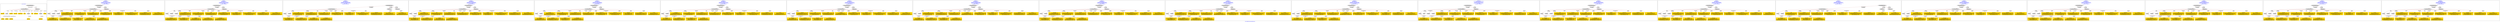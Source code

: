 digraph n0 {
fontcolor="blue"
remincross="true"
label="s25-s-oakland-museum-paintings.json"
subgraph cluster_0 {
label="1-correct model"
n2[style="filled",color="white",fillcolor="lightgray",label="CulturalHeritageObject1"];
n3[shape="plaintext",style="filled",fillcolor="gold",label="Date_made"];
n4[style="filled",color="white",fillcolor="lightgray",label="Person1"];
n5[shape="plaintext",style="filled",fillcolor="gold",label="Inscription"];
n6[shape="plaintext",style="filled",fillcolor="gold",label="Dimensions"];
n7[shape="plaintext",style="filled",fillcolor="gold",label="Subtype_of_Art"];
n8[shape="plaintext",style="filled",fillcolor="gold",label="Credit"];
n9[style="filled",color="white",fillcolor="lightgray",label="Concept1"];
n10[shape="plaintext",style="filled",fillcolor="gold",label="Title"];
n11[shape="plaintext",style="filled",fillcolor="gold",label="Accession_id"];
n12[style="filled",color="white",fillcolor="lightgray",label="Concept2"];
n13[shape="plaintext",style="filled",fillcolor="gold",label="birthDate"];
n14[shape="plaintext",style="filled",fillcolor="gold",label="deathDate"];
n15[shape="plaintext",style="filled",fillcolor="gold",label="ArtistName"];
n16[style="filled",color="white",fillcolor="lightgray",label="EuropeanaAggregation1"];
n17[style="filled",color="white",fillcolor="lightgray",label="WebResource1"];
n18[shape="plaintext",style="filled",fillcolor="gold",label="Pic_URL"];
n19[shape="plaintext",style="filled",fillcolor="gold",label="Keywords"];
n20[shape="plaintext",style="filled",fillcolor="gold",label="Type_of_Art"];
}
subgraph cluster_1 {
label="candidate 0\nlink coherence:1.0\nnode coherence:1.0\nconfidence:0.5212471110841853\nmapping score:0.6096464729254977\ncost:17.99971\n-precision:0.78-recall:0.78"
n22[style="filled",color="white",fillcolor="lightgray",label="CulturalHeritageObject1"];
n23[style="filled",color="white",fillcolor="lightgray",label="Person1"];
n24[style="filled",color="white",fillcolor="lightgray",label="Concept1"];
n25[style="filled",color="white",fillcolor="lightgray",label="Concept2"];
n26[style="filled",color="white",fillcolor="lightgray",label="EuropeanaAggregation1"];
n27[style="filled",color="white",fillcolor="lightgray",label="WebResource1"];
n28[shape="plaintext",style="filled",fillcolor="gold",label="Keywords\n[Concept,prefLabel,0.286]\n[WebResource,classLink,0.256]\n[CulturalHeritageObject,description,0.24]\n[Person,biographicalInformation,0.218]"];
n29[shape="plaintext",style="filled",fillcolor="gold",label="birthDate\n[Person,dateOfBirth,0.347]\n[Person,dateOfDeath,0.316]\n[CulturalHeritageObject,created,0.293]\n[Person,biographicalInformation,0.044]"];
n30[shape="plaintext",style="filled",fillcolor="gold",label="Type_of_Art\n[Concept,prefLabel,0.492]\n[Person,biographicalInformation,0.26]\n[CulturalHeritageObject,description,0.173]\n[CulturalHeritageObject,provenance,0.074]"];
n31[shape="plaintext",style="filled",fillcolor="gold",label="Inscription\n[CulturalHeritageObject,description,0.295]\n[CulturalHeritageObject,title,0.256]\n[CulturalHeritageObject,provenance,0.239]\n[Person,biographicalInformation,0.209]"];
n32[shape="plaintext",style="filled",fillcolor="gold",label="Pic_URL\n[WebResource,classLink,0.76]\n[Document,classLink,0.204]\n[CulturalHeritageObject,description,0.024]\n[CulturalHeritageObject,title,0.012]"];
n33[shape="plaintext",style="filled",fillcolor="gold",label="Title\n[CulturalHeritageObject,title,0.392]\n[CulturalHeritageObject,description,0.357]\n[Person,biographicalInformation,0.155]\n[Concept,prefLabel,0.096]"];
n34[shape="plaintext",style="filled",fillcolor="gold",label="ArtistName\n[Person,nameOfThePerson,0.402]\n[CulturalHeritageObject,description,0.218]\n[CulturalHeritageObject,provenance,0.211]\n[CulturalHeritageObject,title,0.168]"];
n35[shape="plaintext",style="filled",fillcolor="gold",label="Credit\n[CulturalHeritageObject,provenance,0.733]\n[CulturalHeritageObject,description,0.103]\n[CulturalHeritageObject,title,0.094]\n[Person,biographicalInformation,0.07]"];
n36[shape="plaintext",style="filled",fillcolor="gold",label="Subtype_of_Art\n[CulturalHeritageObject,medium,0.797]\n[CulturalHeritageObject,provenance,0.088]\n[CulturalHeritageObject,description,0.064]\n[Concept,prefLabel,0.051]"];
n37[shape="plaintext",style="filled",fillcolor="gold",label="deathDate\n[CulturalHeritageObject,created,0.51]\n[Person,dateOfDeath,0.233]\n[CulturalHeritageObject,title,0.144]\n[Concept,prefLabel,0.113]"];
n38[shape="plaintext",style="filled",fillcolor="gold",label="Accession_id\n[CulturalHeritageObject,accessionNumber,0.817]\n[CulturalHeritageObject,extent,0.122]\n[CulturalHeritageObject,description,0.032]\n[Person,dateOfDeath,0.029]"];
n39[shape="plaintext",style="filled",fillcolor="gold",label="Dimensions\n[CulturalHeritageObject,extent,0.629]\n[CulturalHeritageObject,description,0.164]\n[CulturalHeritageObject,provenance,0.118]\n[CulturalHeritageObject,title,0.089]"];
n40[shape="plaintext",style="filled",fillcolor="gold",label="Date_made\n[CulturalHeritageObject,created,0.379]\n[Person,dateOfDeath,0.315]\n[Person,dateOfBirth,0.195]\n[CulturalHeritageObject,title,0.112]"];
}
subgraph cluster_2 {
label="candidate 1\nlink coherence:1.0\nnode coherence:1.0\nconfidence:0.5212471110841853\nmapping score:0.6096464729254977\ncost:17.99981\n-precision:0.72-recall:0.72"
n42[style="filled",color="white",fillcolor="lightgray",label="CulturalHeritageObject1"];
n43[style="filled",color="white",fillcolor="lightgray",label="Person2"];
n44[style="filled",color="white",fillcolor="lightgray",label="Concept1"];
n45[style="filled",color="white",fillcolor="lightgray",label="Concept2"];
n46[style="filled",color="white",fillcolor="lightgray",label="EuropeanaAggregation1"];
n47[style="filled",color="white",fillcolor="lightgray",label="WebResource1"];
n48[shape="plaintext",style="filled",fillcolor="gold",label="Keywords\n[Concept,prefLabel,0.286]\n[WebResource,classLink,0.256]\n[CulturalHeritageObject,description,0.24]\n[Person,biographicalInformation,0.218]"];
n49[shape="plaintext",style="filled",fillcolor="gold",label="ArtistName\n[Person,nameOfThePerson,0.402]\n[CulturalHeritageObject,description,0.218]\n[CulturalHeritageObject,provenance,0.211]\n[CulturalHeritageObject,title,0.168]"];
n50[shape="plaintext",style="filled",fillcolor="gold",label="Date_made\n[CulturalHeritageObject,created,0.379]\n[Person,dateOfDeath,0.315]\n[Person,dateOfBirth,0.195]\n[CulturalHeritageObject,title,0.112]"];
n51[shape="plaintext",style="filled",fillcolor="gold",label="Type_of_Art\n[Concept,prefLabel,0.492]\n[Person,biographicalInformation,0.26]\n[CulturalHeritageObject,description,0.173]\n[CulturalHeritageObject,provenance,0.074]"];
n52[shape="plaintext",style="filled",fillcolor="gold",label="Inscription\n[CulturalHeritageObject,description,0.295]\n[CulturalHeritageObject,title,0.256]\n[CulturalHeritageObject,provenance,0.239]\n[Person,biographicalInformation,0.209]"];
n53[shape="plaintext",style="filled",fillcolor="gold",label="Pic_URL\n[WebResource,classLink,0.76]\n[Document,classLink,0.204]\n[CulturalHeritageObject,description,0.024]\n[CulturalHeritageObject,title,0.012]"];
n54[shape="plaintext",style="filled",fillcolor="gold",label="Title\n[CulturalHeritageObject,title,0.392]\n[CulturalHeritageObject,description,0.357]\n[Person,biographicalInformation,0.155]\n[Concept,prefLabel,0.096]"];
n55[shape="plaintext",style="filled",fillcolor="gold",label="Credit\n[CulturalHeritageObject,provenance,0.733]\n[CulturalHeritageObject,description,0.103]\n[CulturalHeritageObject,title,0.094]\n[Person,biographicalInformation,0.07]"];
n56[shape="plaintext",style="filled",fillcolor="gold",label="birthDate\n[Person,dateOfBirth,0.347]\n[Person,dateOfDeath,0.316]\n[CulturalHeritageObject,created,0.293]\n[Person,biographicalInformation,0.044]"];
n57[shape="plaintext",style="filled",fillcolor="gold",label="Subtype_of_Art\n[CulturalHeritageObject,medium,0.797]\n[CulturalHeritageObject,provenance,0.088]\n[CulturalHeritageObject,description,0.064]\n[Concept,prefLabel,0.051]"];
n58[shape="plaintext",style="filled",fillcolor="gold",label="deathDate\n[CulturalHeritageObject,created,0.51]\n[Person,dateOfDeath,0.233]\n[CulturalHeritageObject,title,0.144]\n[Concept,prefLabel,0.113]"];
n59[shape="plaintext",style="filled",fillcolor="gold",label="Accession_id\n[CulturalHeritageObject,accessionNumber,0.817]\n[CulturalHeritageObject,extent,0.122]\n[CulturalHeritageObject,description,0.032]\n[Person,dateOfDeath,0.029]"];
n60[shape="plaintext",style="filled",fillcolor="gold",label="Dimensions\n[CulturalHeritageObject,extent,0.629]\n[CulturalHeritageObject,description,0.164]\n[CulturalHeritageObject,provenance,0.118]\n[CulturalHeritageObject,title,0.089]"];
}
subgraph cluster_3 {
label="candidate 10\nlink coherence:1.0\nnode coherence:1.0\nconfidence:0.5029409788078488\nmapping score:0.6035444288333854\ncost:17.9997\n-precision:0.56-recall:0.56"
n62[style="filled",color="white",fillcolor="lightgray",label="CulturalHeritageObject1"];
n63[style="filled",color="white",fillcolor="lightgray",label="Person1"];
n64[style="filled",color="white",fillcolor="lightgray",label="Concept1"];
n65[style="filled",color="white",fillcolor="lightgray",label="EuropeanaAggregation1"];
n66[style="filled",color="white",fillcolor="lightgray",label="WebResource1"];
n67[style="filled",color="white",fillcolor="lightgray",label="WebResource2"];
n68[shape="plaintext",style="filled",fillcolor="gold",label="Type_of_Art\n[Concept,prefLabel,0.492]\n[Person,biographicalInformation,0.26]\n[CulturalHeritageObject,description,0.173]\n[CulturalHeritageObject,provenance,0.074]"];
n69[shape="plaintext",style="filled",fillcolor="gold",label="Date_made\n[CulturalHeritageObject,created,0.379]\n[Person,dateOfDeath,0.315]\n[Person,dateOfBirth,0.195]\n[CulturalHeritageObject,title,0.112]"];
n70[shape="plaintext",style="filled",fillcolor="gold",label="Pic_URL\n[WebResource,classLink,0.76]\n[Document,classLink,0.204]\n[CulturalHeritageObject,description,0.024]\n[CulturalHeritageObject,title,0.012]"];
n71[shape="plaintext",style="filled",fillcolor="gold",label="Title\n[CulturalHeritageObject,title,0.392]\n[CulturalHeritageObject,description,0.357]\n[Person,biographicalInformation,0.155]\n[Concept,prefLabel,0.096]"];
n72[shape="plaintext",style="filled",fillcolor="gold",label="Keywords\n[Concept,prefLabel,0.286]\n[WebResource,classLink,0.256]\n[CulturalHeritageObject,description,0.24]\n[Person,biographicalInformation,0.218]"];
n73[shape="plaintext",style="filled",fillcolor="gold",label="Inscription\n[CulturalHeritageObject,description,0.295]\n[CulturalHeritageObject,title,0.256]\n[CulturalHeritageObject,provenance,0.239]\n[Person,biographicalInformation,0.209]"];
n74[shape="plaintext",style="filled",fillcolor="gold",label="ArtistName\n[Person,nameOfThePerson,0.402]\n[CulturalHeritageObject,description,0.218]\n[CulturalHeritageObject,provenance,0.211]\n[CulturalHeritageObject,title,0.168]"];
n75[shape="plaintext",style="filled",fillcolor="gold",label="Credit\n[CulturalHeritageObject,provenance,0.733]\n[CulturalHeritageObject,description,0.103]\n[CulturalHeritageObject,title,0.094]\n[Person,biographicalInformation,0.07]"];
n76[shape="plaintext",style="filled",fillcolor="gold",label="Subtype_of_Art\n[CulturalHeritageObject,medium,0.797]\n[CulturalHeritageObject,provenance,0.088]\n[CulturalHeritageObject,description,0.064]\n[Concept,prefLabel,0.051]"];
n77[shape="plaintext",style="filled",fillcolor="gold",label="deathDate\n[CulturalHeritageObject,created,0.51]\n[Person,dateOfDeath,0.233]\n[CulturalHeritageObject,title,0.144]\n[Concept,prefLabel,0.113]"];
n78[shape="plaintext",style="filled",fillcolor="gold",label="Accession_id\n[CulturalHeritageObject,accessionNumber,0.817]\n[CulturalHeritageObject,extent,0.122]\n[CulturalHeritageObject,description,0.032]\n[Person,dateOfDeath,0.029]"];
n79[shape="plaintext",style="filled",fillcolor="gold",label="Dimensions\n[CulturalHeritageObject,extent,0.629]\n[CulturalHeritageObject,description,0.164]\n[CulturalHeritageObject,provenance,0.118]\n[CulturalHeritageObject,title,0.089]"];
n80[shape="plaintext",style="filled",fillcolor="gold",label="birthDate\n[Person,dateOfBirth,0.347]\n[Person,dateOfDeath,0.316]\n[CulturalHeritageObject,created,0.293]\n[Person,biographicalInformation,0.044]"];
}
subgraph cluster_4 {
label="candidate 11\nlink coherence:1.0\nnode coherence:1.0\nconfidence:0.5017287587962961\nmapping score:0.615960868316714\ncost:16.99972\n-precision:0.65-recall:0.61"
n82[style="filled",color="white",fillcolor="lightgray",label="CulturalHeritageObject1"];
n83[style="filled",color="white",fillcolor="lightgray",label="Person1"];
n84[style="filled",color="white",fillcolor="lightgray",label="Concept1"];
n85[style="filled",color="white",fillcolor="lightgray",label="EuropeanaAggregation1"];
n86[style="filled",color="white",fillcolor="lightgray",label="WebResource1"];
n87[shape="plaintext",style="filled",fillcolor="gold",label="Type_of_Art\n[Concept,prefLabel,0.492]\n[Person,biographicalInformation,0.26]\n[CulturalHeritageObject,description,0.173]\n[CulturalHeritageObject,provenance,0.074]"];
n88[shape="plaintext",style="filled",fillcolor="gold",label="Date_made\n[CulturalHeritageObject,created,0.379]\n[Person,dateOfDeath,0.315]\n[Person,dateOfBirth,0.195]\n[CulturalHeritageObject,title,0.112]"];
n89[shape="plaintext",style="filled",fillcolor="gold",label="Keywords\n[Concept,prefLabel,0.286]\n[WebResource,classLink,0.256]\n[CulturalHeritageObject,description,0.24]\n[Person,biographicalInformation,0.218]"];
n90[shape="plaintext",style="filled",fillcolor="gold",label="Pic_URL\n[WebResource,classLink,0.76]\n[Document,classLink,0.204]\n[CulturalHeritageObject,description,0.024]\n[CulturalHeritageObject,title,0.012]"];
n91[shape="plaintext",style="filled",fillcolor="gold",label="Title\n[CulturalHeritageObject,title,0.392]\n[CulturalHeritageObject,description,0.357]\n[Person,biographicalInformation,0.155]\n[Concept,prefLabel,0.096]"];
n92[shape="plaintext",style="filled",fillcolor="gold",label="Inscription\n[CulturalHeritageObject,description,0.295]\n[CulturalHeritageObject,title,0.256]\n[CulturalHeritageObject,provenance,0.239]\n[Person,biographicalInformation,0.209]"];
n93[shape="plaintext",style="filled",fillcolor="gold",label="ArtistName\n[Person,nameOfThePerson,0.402]\n[CulturalHeritageObject,description,0.218]\n[CulturalHeritageObject,provenance,0.211]\n[CulturalHeritageObject,title,0.168]"];
n94[shape="plaintext",style="filled",fillcolor="gold",label="Credit\n[CulturalHeritageObject,provenance,0.733]\n[CulturalHeritageObject,description,0.103]\n[CulturalHeritageObject,title,0.094]\n[Person,biographicalInformation,0.07]"];
n95[shape="plaintext",style="filled",fillcolor="gold",label="Subtype_of_Art\n[CulturalHeritageObject,medium,0.797]\n[CulturalHeritageObject,provenance,0.088]\n[CulturalHeritageObject,description,0.064]\n[Concept,prefLabel,0.051]"];
n96[shape="plaintext",style="filled",fillcolor="gold",label="deathDate\n[CulturalHeritageObject,created,0.51]\n[Person,dateOfDeath,0.233]\n[CulturalHeritageObject,title,0.144]\n[Concept,prefLabel,0.113]"];
n97[shape="plaintext",style="filled",fillcolor="gold",label="Accession_id\n[CulturalHeritageObject,accessionNumber,0.817]\n[CulturalHeritageObject,extent,0.122]\n[CulturalHeritageObject,description,0.032]\n[Person,dateOfDeath,0.029]"];
n98[shape="plaintext",style="filled",fillcolor="gold",label="Dimensions\n[CulturalHeritageObject,extent,0.629]\n[CulturalHeritageObject,description,0.164]\n[CulturalHeritageObject,provenance,0.118]\n[CulturalHeritageObject,title,0.089]"];
n99[shape="plaintext",style="filled",fillcolor="gold",label="birthDate\n[Person,dateOfBirth,0.347]\n[Person,dateOfDeath,0.316]\n[CulturalHeritageObject,created,0.293]\n[Person,biographicalInformation,0.044]"];
}
subgraph cluster_5 {
label="candidate 12\nlink coherence:1.0\nnode coherence:1.0\nconfidence:0.4969197595382551\nmapping score:0.6143578685640337\ncost:16.99972\n-precision:0.82-recall:0.78"
n101[style="filled",color="white",fillcolor="lightgray",label="CulturalHeritageObject1"];
n102[style="filled",color="white",fillcolor="lightgray",label="Person1"];
n103[style="filled",color="white",fillcolor="lightgray",label="Concept1"];
n104[style="filled",color="white",fillcolor="lightgray",label="EuropeanaAggregation1"];
n105[style="filled",color="white",fillcolor="lightgray",label="WebResource1"];
n106[shape="plaintext",style="filled",fillcolor="gold",label="Type_of_Art\n[Concept,prefLabel,0.492]\n[Person,biographicalInformation,0.26]\n[CulturalHeritageObject,description,0.173]\n[CulturalHeritageObject,provenance,0.074]"];
n107[shape="plaintext",style="filled",fillcolor="gold",label="birthDate\n[Person,dateOfBirth,0.347]\n[Person,dateOfDeath,0.316]\n[CulturalHeritageObject,created,0.293]\n[Person,biographicalInformation,0.044]"];
n108[shape="plaintext",style="filled",fillcolor="gold",label="Keywords\n[Concept,prefLabel,0.286]\n[WebResource,classLink,0.256]\n[CulturalHeritageObject,description,0.24]\n[Person,biographicalInformation,0.218]"];
n109[shape="plaintext",style="filled",fillcolor="gold",label="Pic_URL\n[WebResource,classLink,0.76]\n[Document,classLink,0.204]\n[CulturalHeritageObject,description,0.024]\n[CulturalHeritageObject,title,0.012]"];
n110[shape="plaintext",style="filled",fillcolor="gold",label="Title\n[CulturalHeritageObject,title,0.392]\n[CulturalHeritageObject,description,0.357]\n[Person,biographicalInformation,0.155]\n[Concept,prefLabel,0.096]"];
n111[shape="plaintext",style="filled",fillcolor="gold",label="Inscription\n[CulturalHeritageObject,description,0.295]\n[CulturalHeritageObject,title,0.256]\n[CulturalHeritageObject,provenance,0.239]\n[Person,biographicalInformation,0.209]"];
n112[shape="plaintext",style="filled",fillcolor="gold",label="ArtistName\n[Person,nameOfThePerson,0.402]\n[CulturalHeritageObject,description,0.218]\n[CulturalHeritageObject,provenance,0.211]\n[CulturalHeritageObject,title,0.168]"];
n113[shape="plaintext",style="filled",fillcolor="gold",label="Credit\n[CulturalHeritageObject,provenance,0.733]\n[CulturalHeritageObject,description,0.103]\n[CulturalHeritageObject,title,0.094]\n[Person,biographicalInformation,0.07]"];
n114[shape="plaintext",style="filled",fillcolor="gold",label="Subtype_of_Art\n[CulturalHeritageObject,medium,0.797]\n[CulturalHeritageObject,provenance,0.088]\n[CulturalHeritageObject,description,0.064]\n[Concept,prefLabel,0.051]"];
n115[shape="plaintext",style="filled",fillcolor="gold",label="Accession_id\n[CulturalHeritageObject,accessionNumber,0.817]\n[CulturalHeritageObject,extent,0.122]\n[CulturalHeritageObject,description,0.032]\n[Person,dateOfDeath,0.029]"];
n116[shape="plaintext",style="filled",fillcolor="gold",label="Date_made\n[CulturalHeritageObject,created,0.379]\n[Person,dateOfDeath,0.315]\n[Person,dateOfBirth,0.195]\n[CulturalHeritageObject,title,0.112]"];
n117[shape="plaintext",style="filled",fillcolor="gold",label="Dimensions\n[CulturalHeritageObject,extent,0.629]\n[CulturalHeritageObject,description,0.164]\n[CulturalHeritageObject,provenance,0.118]\n[CulturalHeritageObject,title,0.089]"];
n118[shape="plaintext",style="filled",fillcolor="gold",label="deathDate\n[CulturalHeritageObject,created,0.51]\n[Person,dateOfDeath,0.233]\n[CulturalHeritageObject,title,0.144]\n[Concept,prefLabel,0.113]"];
}
subgraph cluster_6 {
label="candidate 13\nlink coherence:1.0\nnode coherence:1.0\nconfidence:0.4923503717073517\nmapping score:0.612834739287066\ncost:16.99972\n-precision:0.76-recall:0.72"
n120[style="filled",color="white",fillcolor="lightgray",label="CulturalHeritageObject1"];
n121[style="filled",color="white",fillcolor="lightgray",label="Person1"];
n122[style="filled",color="white",fillcolor="lightgray",label="Concept1"];
n123[style="filled",color="white",fillcolor="lightgray",label="EuropeanaAggregation1"];
n124[style="filled",color="white",fillcolor="lightgray",label="WebResource1"];
n125[shape="plaintext",style="filled",fillcolor="gold",label="Keywords\n[Concept,prefLabel,0.286]\n[WebResource,classLink,0.256]\n[CulturalHeritageObject,description,0.24]\n[Person,biographicalInformation,0.218]"];
n126[shape="plaintext",style="filled",fillcolor="gold",label="birthDate\n[Person,dateOfBirth,0.347]\n[Person,dateOfDeath,0.316]\n[CulturalHeritageObject,created,0.293]\n[Person,biographicalInformation,0.044]"];
n127[shape="plaintext",style="filled",fillcolor="gold",label="Type_of_Art\n[Concept,prefLabel,0.492]\n[Person,biographicalInformation,0.26]\n[CulturalHeritageObject,description,0.173]\n[CulturalHeritageObject,provenance,0.074]"];
n128[shape="plaintext",style="filled",fillcolor="gold",label="Pic_URL\n[WebResource,classLink,0.76]\n[Document,classLink,0.204]\n[CulturalHeritageObject,description,0.024]\n[CulturalHeritageObject,title,0.012]"];
n129[shape="plaintext",style="filled",fillcolor="gold",label="Title\n[CulturalHeritageObject,title,0.392]\n[CulturalHeritageObject,description,0.357]\n[Person,biographicalInformation,0.155]\n[Concept,prefLabel,0.096]"];
n130[shape="plaintext",style="filled",fillcolor="gold",label="Inscription\n[CulturalHeritageObject,description,0.295]\n[CulturalHeritageObject,title,0.256]\n[CulturalHeritageObject,provenance,0.239]\n[Person,biographicalInformation,0.209]"];
n131[shape="plaintext",style="filled",fillcolor="gold",label="ArtistName\n[Person,nameOfThePerson,0.402]\n[CulturalHeritageObject,description,0.218]\n[CulturalHeritageObject,provenance,0.211]\n[CulturalHeritageObject,title,0.168]"];
n132[shape="plaintext",style="filled",fillcolor="gold",label="Credit\n[CulturalHeritageObject,provenance,0.733]\n[CulturalHeritageObject,description,0.103]\n[CulturalHeritageObject,title,0.094]\n[Person,biographicalInformation,0.07]"];
n133[shape="plaintext",style="filled",fillcolor="gold",label="Subtype_of_Art\n[CulturalHeritageObject,medium,0.797]\n[CulturalHeritageObject,provenance,0.088]\n[CulturalHeritageObject,description,0.064]\n[Concept,prefLabel,0.051]"];
n134[shape="plaintext",style="filled",fillcolor="gold",label="deathDate\n[CulturalHeritageObject,created,0.51]\n[Person,dateOfDeath,0.233]\n[CulturalHeritageObject,title,0.144]\n[Concept,prefLabel,0.113]"];
n135[shape="plaintext",style="filled",fillcolor="gold",label="Accession_id\n[CulturalHeritageObject,accessionNumber,0.817]\n[CulturalHeritageObject,extent,0.122]\n[CulturalHeritageObject,description,0.032]\n[Person,dateOfDeath,0.029]"];
n136[shape="plaintext",style="filled",fillcolor="gold",label="Dimensions\n[CulturalHeritageObject,extent,0.629]\n[CulturalHeritageObject,description,0.164]\n[CulturalHeritageObject,provenance,0.118]\n[CulturalHeritageObject,title,0.089]"];
n137[shape="plaintext",style="filled",fillcolor="gold",label="Date_made\n[CulturalHeritageObject,created,0.379]\n[Person,dateOfDeath,0.315]\n[Person,dateOfBirth,0.195]\n[CulturalHeritageObject,title,0.112]"];
}
subgraph cluster_7 {
label="candidate 14\nlink coherence:1.0\nnode coherence:1.0\nconfidence:0.4890891627562723\nmapping score:0.6117476696367062\ncost:16.99972\n-precision:0.82-recall:0.78"
n139[style="filled",color="white",fillcolor="lightgray",label="CulturalHeritageObject1"];
n140[style="filled",color="white",fillcolor="lightgray",label="Person1"];
n141[style="filled",color="white",fillcolor="lightgray",label="Concept1"];
n142[style="filled",color="white",fillcolor="lightgray",label="EuropeanaAggregation1"];
n143[style="filled",color="white",fillcolor="lightgray",label="WebResource1"];
n144[shape="plaintext",style="filled",fillcolor="gold",label="Keywords\n[Concept,prefLabel,0.286]\n[WebResource,classLink,0.256]\n[CulturalHeritageObject,description,0.24]\n[Person,biographicalInformation,0.218]"];
n145[shape="plaintext",style="filled",fillcolor="gold",label="birthDate\n[Person,dateOfBirth,0.347]\n[Person,dateOfDeath,0.316]\n[CulturalHeritageObject,created,0.293]\n[Person,biographicalInformation,0.044]"];
n146[shape="plaintext",style="filled",fillcolor="gold",label="Inscription\n[CulturalHeritageObject,description,0.295]\n[CulturalHeritageObject,title,0.256]\n[CulturalHeritageObject,provenance,0.239]\n[Person,biographicalInformation,0.209]"];
n147[shape="plaintext",style="filled",fillcolor="gold",label="Pic_URL\n[WebResource,classLink,0.76]\n[Document,classLink,0.204]\n[CulturalHeritageObject,description,0.024]\n[CulturalHeritageObject,title,0.012]"];
n148[shape="plaintext",style="filled",fillcolor="gold",label="Title\n[CulturalHeritageObject,title,0.392]\n[CulturalHeritageObject,description,0.357]\n[Person,biographicalInformation,0.155]\n[Concept,prefLabel,0.096]"];
n149[shape="plaintext",style="filled",fillcolor="gold",label="Credit\n[CulturalHeritageObject,provenance,0.733]\n[CulturalHeritageObject,description,0.103]\n[CulturalHeritageObject,title,0.094]\n[Person,biographicalInformation,0.07]"];
n150[shape="plaintext",style="filled",fillcolor="gold",label="ArtistName\n[Person,nameOfThePerson,0.402]\n[CulturalHeritageObject,description,0.218]\n[CulturalHeritageObject,provenance,0.211]\n[CulturalHeritageObject,title,0.168]"];
n151[shape="plaintext",style="filled",fillcolor="gold",label="Type_of_Art\n[Concept,prefLabel,0.492]\n[Person,biographicalInformation,0.26]\n[CulturalHeritageObject,description,0.173]\n[CulturalHeritageObject,provenance,0.074]"];
n152[shape="plaintext",style="filled",fillcolor="gold",label="Subtype_of_Art\n[CulturalHeritageObject,medium,0.797]\n[CulturalHeritageObject,provenance,0.088]\n[CulturalHeritageObject,description,0.064]\n[Concept,prefLabel,0.051]"];
n153[shape="plaintext",style="filled",fillcolor="gold",label="deathDate\n[CulturalHeritageObject,created,0.51]\n[Person,dateOfDeath,0.233]\n[CulturalHeritageObject,title,0.144]\n[Concept,prefLabel,0.113]"];
n154[shape="plaintext",style="filled",fillcolor="gold",label="Accession_id\n[CulturalHeritageObject,accessionNumber,0.817]\n[CulturalHeritageObject,extent,0.122]\n[CulturalHeritageObject,description,0.032]\n[Person,dateOfDeath,0.029]"];
n155[shape="plaintext",style="filled",fillcolor="gold",label="Dimensions\n[CulturalHeritageObject,extent,0.629]\n[CulturalHeritageObject,description,0.164]\n[CulturalHeritageObject,provenance,0.118]\n[CulturalHeritageObject,title,0.089]"];
n156[shape="plaintext",style="filled",fillcolor="gold",label="Date_made\n[CulturalHeritageObject,created,0.379]\n[Person,dateOfDeath,0.315]\n[Person,dateOfBirth,0.195]\n[CulturalHeritageObject,title,0.112]"];
}
subgraph cluster_8 {
label="candidate 15\nlink coherence:1.0\nnode coherence:1.0\nconfidence:0.48339207593103684\nmapping score:0.609848640694961\ncost:16.99972\n-precision:0.71-recall:0.67"
n158[style="filled",color="white",fillcolor="lightgray",label="CulturalHeritageObject1"];
n159[style="filled",color="white",fillcolor="lightgray",label="Person1"];
n160[style="filled",color="white",fillcolor="lightgray",label="Concept1"];
n161[style="filled",color="white",fillcolor="lightgray",label="EuropeanaAggregation1"];
n162[style="filled",color="white",fillcolor="lightgray",label="WebResource1"];
n163[shape="plaintext",style="filled",fillcolor="gold",label="Keywords\n[Concept,prefLabel,0.286]\n[WebResource,classLink,0.256]\n[CulturalHeritageObject,description,0.24]\n[Person,biographicalInformation,0.218]"];
n164[shape="plaintext",style="filled",fillcolor="gold",label="birthDate\n[Person,dateOfBirth,0.347]\n[Person,dateOfDeath,0.316]\n[CulturalHeritageObject,created,0.293]\n[Person,biographicalInformation,0.044]"];
n165[shape="plaintext",style="filled",fillcolor="gold",label="Title\n[CulturalHeritageObject,title,0.392]\n[CulturalHeritageObject,description,0.357]\n[Person,biographicalInformation,0.155]\n[Concept,prefLabel,0.096]"];
n166[shape="plaintext",style="filled",fillcolor="gold",label="Pic_URL\n[WebResource,classLink,0.76]\n[Document,classLink,0.204]\n[CulturalHeritageObject,description,0.024]\n[CulturalHeritageObject,title,0.012]"];
n167[shape="plaintext",style="filled",fillcolor="gold",label="Inscription\n[CulturalHeritageObject,description,0.295]\n[CulturalHeritageObject,title,0.256]\n[CulturalHeritageObject,provenance,0.239]\n[Person,biographicalInformation,0.209]"];
n168[shape="plaintext",style="filled",fillcolor="gold",label="Credit\n[CulturalHeritageObject,provenance,0.733]\n[CulturalHeritageObject,description,0.103]\n[CulturalHeritageObject,title,0.094]\n[Person,biographicalInformation,0.07]"];
n169[shape="plaintext",style="filled",fillcolor="gold",label="ArtistName\n[Person,nameOfThePerson,0.402]\n[CulturalHeritageObject,description,0.218]\n[CulturalHeritageObject,provenance,0.211]\n[CulturalHeritageObject,title,0.168]"];
n170[shape="plaintext",style="filled",fillcolor="gold",label="Type_of_Art\n[Concept,prefLabel,0.492]\n[Person,biographicalInformation,0.26]\n[CulturalHeritageObject,description,0.173]\n[CulturalHeritageObject,provenance,0.074]"];
n171[shape="plaintext",style="filled",fillcolor="gold",label="Subtype_of_Art\n[CulturalHeritageObject,medium,0.797]\n[CulturalHeritageObject,provenance,0.088]\n[CulturalHeritageObject,description,0.064]\n[Concept,prefLabel,0.051]"];
n172[shape="plaintext",style="filled",fillcolor="gold",label="deathDate\n[CulturalHeritageObject,created,0.51]\n[Person,dateOfDeath,0.233]\n[CulturalHeritageObject,title,0.144]\n[Concept,prefLabel,0.113]"];
n173[shape="plaintext",style="filled",fillcolor="gold",label="Accession_id\n[CulturalHeritageObject,accessionNumber,0.817]\n[CulturalHeritageObject,extent,0.122]\n[CulturalHeritageObject,description,0.032]\n[Person,dateOfDeath,0.029]"];
n174[shape="plaintext",style="filled",fillcolor="gold",label="Dimensions\n[CulturalHeritageObject,extent,0.629]\n[CulturalHeritageObject,description,0.164]\n[CulturalHeritageObject,provenance,0.118]\n[CulturalHeritageObject,title,0.089]"];
n175[shape="plaintext",style="filled",fillcolor="gold",label="Date_made\n[CulturalHeritageObject,created,0.379]\n[Person,dateOfDeath,0.315]\n[Person,dateOfBirth,0.195]\n[CulturalHeritageObject,title,0.112]"];
}
subgraph cluster_9 {
label="candidate 16\nlink coherence:1.0\nnode coherence:1.0\nconfidence:0.4807428504143693\nmapping score:0.6089655655227385\ncost:16.99972\n-precision:0.71-recall:0.67"
n177[style="filled",color="white",fillcolor="lightgray",label="CulturalHeritageObject1"];
n178[style="filled",color="white",fillcolor="lightgray",label="Person1"];
n179[style="filled",color="white",fillcolor="lightgray",label="Concept1"];
n180[style="filled",color="white",fillcolor="lightgray",label="EuropeanaAggregation1"];
n181[style="filled",color="white",fillcolor="lightgray",label="WebResource1"];
n182[shape="plaintext",style="filled",fillcolor="gold",label="Keywords\n[Concept,prefLabel,0.286]\n[WebResource,classLink,0.256]\n[CulturalHeritageObject,description,0.24]\n[Person,biographicalInformation,0.218]"];
n183[shape="plaintext",style="filled",fillcolor="gold",label="Date_made\n[CulturalHeritageObject,created,0.379]\n[Person,dateOfDeath,0.315]\n[Person,dateOfBirth,0.195]\n[CulturalHeritageObject,title,0.112]"];
n184[shape="plaintext",style="filled",fillcolor="gold",label="Type_of_Art\n[Concept,prefLabel,0.492]\n[Person,biographicalInformation,0.26]\n[CulturalHeritageObject,description,0.173]\n[CulturalHeritageObject,provenance,0.074]"];
n185[shape="plaintext",style="filled",fillcolor="gold",label="Pic_URL\n[WebResource,classLink,0.76]\n[Document,classLink,0.204]\n[CulturalHeritageObject,description,0.024]\n[CulturalHeritageObject,title,0.012]"];
n186[shape="plaintext",style="filled",fillcolor="gold",label="Title\n[CulturalHeritageObject,title,0.392]\n[CulturalHeritageObject,description,0.357]\n[Person,biographicalInformation,0.155]\n[Concept,prefLabel,0.096]"];
n187[shape="plaintext",style="filled",fillcolor="gold",label="Inscription\n[CulturalHeritageObject,description,0.295]\n[CulturalHeritageObject,title,0.256]\n[CulturalHeritageObject,provenance,0.239]\n[Person,biographicalInformation,0.209]"];
n188[shape="plaintext",style="filled",fillcolor="gold",label="ArtistName\n[Person,nameOfThePerson,0.402]\n[CulturalHeritageObject,description,0.218]\n[CulturalHeritageObject,provenance,0.211]\n[CulturalHeritageObject,title,0.168]"];
n189[shape="plaintext",style="filled",fillcolor="gold",label="Credit\n[CulturalHeritageObject,provenance,0.733]\n[CulturalHeritageObject,description,0.103]\n[CulturalHeritageObject,title,0.094]\n[Person,biographicalInformation,0.07]"];
n190[shape="plaintext",style="filled",fillcolor="gold",label="Subtype_of_Art\n[CulturalHeritageObject,medium,0.797]\n[CulturalHeritageObject,provenance,0.088]\n[CulturalHeritageObject,description,0.064]\n[Concept,prefLabel,0.051]"];
n191[shape="plaintext",style="filled",fillcolor="gold",label="deathDate\n[CulturalHeritageObject,created,0.51]\n[Person,dateOfDeath,0.233]\n[CulturalHeritageObject,title,0.144]\n[Concept,prefLabel,0.113]"];
n192[shape="plaintext",style="filled",fillcolor="gold",label="Accession_id\n[CulturalHeritageObject,accessionNumber,0.817]\n[CulturalHeritageObject,extent,0.122]\n[CulturalHeritageObject,description,0.032]\n[Person,dateOfDeath,0.029]"];
n193[shape="plaintext",style="filled",fillcolor="gold",label="Dimensions\n[CulturalHeritageObject,extent,0.629]\n[CulturalHeritageObject,description,0.164]\n[CulturalHeritageObject,provenance,0.118]\n[CulturalHeritageObject,title,0.089]"];
n194[shape="plaintext",style="filled",fillcolor="gold",label="birthDate\n[Person,dateOfBirth,0.347]\n[Person,dateOfDeath,0.316]\n[CulturalHeritageObject,created,0.293]\n[Person,biographicalInformation,0.044]"];
}
subgraph cluster_10 {
label="candidate 17\nlink coherence:1.0\nnode coherence:1.0\nconfidence:0.4774816414632899\nmapping score:0.6078784958723786\ncost:16.99972\n-precision:0.76-recall:0.72"
n196[style="filled",color="white",fillcolor="lightgray",label="CulturalHeritageObject1"];
n197[style="filled",color="white",fillcolor="lightgray",label="Person1"];
n198[style="filled",color="white",fillcolor="lightgray",label="Concept1"];
n199[style="filled",color="white",fillcolor="lightgray",label="EuropeanaAggregation1"];
n200[style="filled",color="white",fillcolor="lightgray",label="WebResource1"];
n201[shape="plaintext",style="filled",fillcolor="gold",label="Keywords\n[Concept,prefLabel,0.286]\n[WebResource,classLink,0.256]\n[CulturalHeritageObject,description,0.24]\n[Person,biographicalInformation,0.218]"];
n202[shape="plaintext",style="filled",fillcolor="gold",label="Date_made\n[CulturalHeritageObject,created,0.379]\n[Person,dateOfDeath,0.315]\n[Person,dateOfBirth,0.195]\n[CulturalHeritageObject,title,0.112]"];
n203[shape="plaintext",style="filled",fillcolor="gold",label="Inscription\n[CulturalHeritageObject,description,0.295]\n[CulturalHeritageObject,title,0.256]\n[CulturalHeritageObject,provenance,0.239]\n[Person,biographicalInformation,0.209]"];
n204[shape="plaintext",style="filled",fillcolor="gold",label="Pic_URL\n[WebResource,classLink,0.76]\n[Document,classLink,0.204]\n[CulturalHeritageObject,description,0.024]\n[CulturalHeritageObject,title,0.012]"];
n205[shape="plaintext",style="filled",fillcolor="gold",label="Title\n[CulturalHeritageObject,title,0.392]\n[CulturalHeritageObject,description,0.357]\n[Person,biographicalInformation,0.155]\n[Concept,prefLabel,0.096]"];
n206[shape="plaintext",style="filled",fillcolor="gold",label="Credit\n[CulturalHeritageObject,provenance,0.733]\n[CulturalHeritageObject,description,0.103]\n[CulturalHeritageObject,title,0.094]\n[Person,biographicalInformation,0.07]"];
n207[shape="plaintext",style="filled",fillcolor="gold",label="ArtistName\n[Person,nameOfThePerson,0.402]\n[CulturalHeritageObject,description,0.218]\n[CulturalHeritageObject,provenance,0.211]\n[CulturalHeritageObject,title,0.168]"];
n208[shape="plaintext",style="filled",fillcolor="gold",label="Type_of_Art\n[Concept,prefLabel,0.492]\n[Person,biographicalInformation,0.26]\n[CulturalHeritageObject,description,0.173]\n[CulturalHeritageObject,provenance,0.074]"];
n209[shape="plaintext",style="filled",fillcolor="gold",label="Subtype_of_Art\n[CulturalHeritageObject,medium,0.797]\n[CulturalHeritageObject,provenance,0.088]\n[CulturalHeritageObject,description,0.064]\n[Concept,prefLabel,0.051]"];
n210[shape="plaintext",style="filled",fillcolor="gold",label="deathDate\n[CulturalHeritageObject,created,0.51]\n[Person,dateOfDeath,0.233]\n[CulturalHeritageObject,title,0.144]\n[Concept,prefLabel,0.113]"];
n211[shape="plaintext",style="filled",fillcolor="gold",label="Accession_id\n[CulturalHeritageObject,accessionNumber,0.817]\n[CulturalHeritageObject,extent,0.122]\n[CulturalHeritageObject,description,0.032]\n[Person,dateOfDeath,0.029]"];
n212[shape="plaintext",style="filled",fillcolor="gold",label="Dimensions\n[CulturalHeritageObject,extent,0.629]\n[CulturalHeritageObject,description,0.164]\n[CulturalHeritageObject,provenance,0.118]\n[CulturalHeritageObject,title,0.089]"];
n213[shape="plaintext",style="filled",fillcolor="gold",label="birthDate\n[Person,dateOfBirth,0.347]\n[Person,dateOfDeath,0.316]\n[CulturalHeritageObject,created,0.293]\n[Person,biographicalInformation,0.044]"];
}
subgraph cluster_11 {
label="candidate 18\nlink coherence:1.0\nnode coherence:1.0\nconfidence:0.4726726422052489\nmapping score:0.6062754961196983\ncost:16.99972\n-precision:0.94-recall:0.89"
n215[style="filled",color="white",fillcolor="lightgray",label="CulturalHeritageObject1"];
n216[style="filled",color="white",fillcolor="lightgray",label="Person1"];
n217[style="filled",color="white",fillcolor="lightgray",label="Concept1"];
n218[style="filled",color="white",fillcolor="lightgray",label="EuropeanaAggregation1"];
n219[style="filled",color="white",fillcolor="lightgray",label="WebResource1"];
n220[shape="plaintext",style="filled",fillcolor="gold",label="Keywords\n[Concept,prefLabel,0.286]\n[WebResource,classLink,0.256]\n[CulturalHeritageObject,description,0.24]\n[Person,biographicalInformation,0.218]"];
n221[shape="plaintext",style="filled",fillcolor="gold",label="birthDate\n[Person,dateOfBirth,0.347]\n[Person,dateOfDeath,0.316]\n[CulturalHeritageObject,created,0.293]\n[Person,biographicalInformation,0.044]"];
n222[shape="plaintext",style="filled",fillcolor="gold",label="Inscription\n[CulturalHeritageObject,description,0.295]\n[CulturalHeritageObject,title,0.256]\n[CulturalHeritageObject,provenance,0.239]\n[Person,biographicalInformation,0.209]"];
n223[shape="plaintext",style="filled",fillcolor="gold",label="Pic_URL\n[WebResource,classLink,0.76]\n[Document,classLink,0.204]\n[CulturalHeritageObject,description,0.024]\n[CulturalHeritageObject,title,0.012]"];
n224[shape="plaintext",style="filled",fillcolor="gold",label="Title\n[CulturalHeritageObject,title,0.392]\n[CulturalHeritageObject,description,0.357]\n[Person,biographicalInformation,0.155]\n[Concept,prefLabel,0.096]"];
n225[shape="plaintext",style="filled",fillcolor="gold",label="Credit\n[CulturalHeritageObject,provenance,0.733]\n[CulturalHeritageObject,description,0.103]\n[CulturalHeritageObject,title,0.094]\n[Person,biographicalInformation,0.07]"];
n226[shape="plaintext",style="filled",fillcolor="gold",label="ArtistName\n[Person,nameOfThePerson,0.402]\n[CulturalHeritageObject,description,0.218]\n[CulturalHeritageObject,provenance,0.211]\n[CulturalHeritageObject,title,0.168]"];
n227[shape="plaintext",style="filled",fillcolor="gold",label="Type_of_Art\n[Concept,prefLabel,0.492]\n[Person,biographicalInformation,0.26]\n[CulturalHeritageObject,description,0.173]\n[CulturalHeritageObject,provenance,0.074]"];
n228[shape="plaintext",style="filled",fillcolor="gold",label="Subtype_of_Art\n[CulturalHeritageObject,medium,0.797]\n[CulturalHeritageObject,provenance,0.088]\n[CulturalHeritageObject,description,0.064]\n[Concept,prefLabel,0.051]"];
n229[shape="plaintext",style="filled",fillcolor="gold",label="Accession_id\n[CulturalHeritageObject,accessionNumber,0.817]\n[CulturalHeritageObject,extent,0.122]\n[CulturalHeritageObject,description,0.032]\n[Person,dateOfDeath,0.029]"];
n230[shape="plaintext",style="filled",fillcolor="gold",label="Date_made\n[CulturalHeritageObject,created,0.379]\n[Person,dateOfDeath,0.315]\n[Person,dateOfBirth,0.195]\n[CulturalHeritageObject,title,0.112]"];
n231[shape="plaintext",style="filled",fillcolor="gold",label="Dimensions\n[CulturalHeritageObject,extent,0.629]\n[CulturalHeritageObject,description,0.164]\n[CulturalHeritageObject,provenance,0.118]\n[CulturalHeritageObject,title,0.089]"];
n232[shape="plaintext",style="filled",fillcolor="gold",label="deathDate\n[CulturalHeritageObject,created,0.51]\n[Person,dateOfDeath,0.233]\n[CulturalHeritageObject,title,0.144]\n[Concept,prefLabel,0.113]"];
}
subgraph cluster_12 {
label="candidate 19\nlink coherence:0.9473684210526315\nnode coherence:1.0\nconfidence:0.5212471110841853\nmapping score:0.6096464729254977\ncost:18.99971\n-precision:0.74-recall:0.78"
n234[style="filled",color="white",fillcolor="lightgray",label="CulturalHeritageObject1"];
n235[style="filled",color="white",fillcolor="lightgray",label="Person1"];
n236[style="filled",color="white",fillcolor="lightgray",label="Place1"];
n237[style="filled",color="white",fillcolor="lightgray",label="Concept1"];
n238[style="filled",color="white",fillcolor="lightgray",label="Concept2"];
n239[style="filled",color="white",fillcolor="lightgray",label="EuropeanaAggregation1"];
n240[style="filled",color="white",fillcolor="lightgray",label="WebResource1"];
n241[shape="plaintext",style="filled",fillcolor="gold",label="Keywords\n[Concept,prefLabel,0.286]\n[WebResource,classLink,0.256]\n[CulturalHeritageObject,description,0.24]\n[Person,biographicalInformation,0.218]"];
n242[shape="plaintext",style="filled",fillcolor="gold",label="birthDate\n[Person,dateOfBirth,0.347]\n[Person,dateOfDeath,0.316]\n[CulturalHeritageObject,created,0.293]\n[Person,biographicalInformation,0.044]"];
n243[shape="plaintext",style="filled",fillcolor="gold",label="Type_of_Art\n[Concept,prefLabel,0.492]\n[Person,biographicalInformation,0.26]\n[CulturalHeritageObject,description,0.173]\n[CulturalHeritageObject,provenance,0.074]"];
n244[shape="plaintext",style="filled",fillcolor="gold",label="Inscription\n[CulturalHeritageObject,description,0.295]\n[CulturalHeritageObject,title,0.256]\n[CulturalHeritageObject,provenance,0.239]\n[Person,biographicalInformation,0.209]"];
n245[shape="plaintext",style="filled",fillcolor="gold",label="Pic_URL\n[WebResource,classLink,0.76]\n[Document,classLink,0.204]\n[CulturalHeritageObject,description,0.024]\n[CulturalHeritageObject,title,0.012]"];
n246[shape="plaintext",style="filled",fillcolor="gold",label="Title\n[CulturalHeritageObject,title,0.392]\n[CulturalHeritageObject,description,0.357]\n[Person,biographicalInformation,0.155]\n[Concept,prefLabel,0.096]"];
n247[shape="plaintext",style="filled",fillcolor="gold",label="ArtistName\n[Person,nameOfThePerson,0.402]\n[CulturalHeritageObject,description,0.218]\n[CulturalHeritageObject,provenance,0.211]\n[CulturalHeritageObject,title,0.168]"];
n248[shape="plaintext",style="filled",fillcolor="gold",label="Credit\n[CulturalHeritageObject,provenance,0.733]\n[CulturalHeritageObject,description,0.103]\n[CulturalHeritageObject,title,0.094]\n[Person,biographicalInformation,0.07]"];
n249[shape="plaintext",style="filled",fillcolor="gold",label="Subtype_of_Art\n[CulturalHeritageObject,medium,0.797]\n[CulturalHeritageObject,provenance,0.088]\n[CulturalHeritageObject,description,0.064]\n[Concept,prefLabel,0.051]"];
n250[shape="plaintext",style="filled",fillcolor="gold",label="deathDate\n[CulturalHeritageObject,created,0.51]\n[Person,dateOfDeath,0.233]\n[CulturalHeritageObject,title,0.144]\n[Concept,prefLabel,0.113]"];
n251[shape="plaintext",style="filled",fillcolor="gold",label="Accession_id\n[CulturalHeritageObject,accessionNumber,0.817]\n[CulturalHeritageObject,extent,0.122]\n[CulturalHeritageObject,description,0.032]\n[Person,dateOfDeath,0.029]"];
n252[shape="plaintext",style="filled",fillcolor="gold",label="Dimensions\n[CulturalHeritageObject,extent,0.629]\n[CulturalHeritageObject,description,0.164]\n[CulturalHeritageObject,provenance,0.118]\n[CulturalHeritageObject,title,0.089]"];
n253[shape="plaintext",style="filled",fillcolor="gold",label="Date_made\n[CulturalHeritageObject,created,0.379]\n[Person,dateOfDeath,0.315]\n[Person,dateOfBirth,0.195]\n[CulturalHeritageObject,title,0.112]"];
}
subgraph cluster_13 {
label="candidate 2\nlink coherence:1.0\nnode coherence:1.0\nconfidence:0.5155500242589499\nmapping score:0.6077474439837526\ncost:17.99971\n-precision:0.67-recall:0.67"
n255[style="filled",color="white",fillcolor="lightgray",label="CulturalHeritageObject1"];
n256[style="filled",color="white",fillcolor="lightgray",label="Person1"];
n257[style="filled",color="white",fillcolor="lightgray",label="Concept1"];
n258[style="filled",color="white",fillcolor="lightgray",label="Concept2"];
n259[style="filled",color="white",fillcolor="lightgray",label="EuropeanaAggregation1"];
n260[style="filled",color="white",fillcolor="lightgray",label="WebResource1"];
n261[shape="plaintext",style="filled",fillcolor="gold",label="Keywords\n[Concept,prefLabel,0.286]\n[WebResource,classLink,0.256]\n[CulturalHeritageObject,description,0.24]\n[Person,biographicalInformation,0.218]"];
n262[shape="plaintext",style="filled",fillcolor="gold",label="birthDate\n[Person,dateOfBirth,0.347]\n[Person,dateOfDeath,0.316]\n[CulturalHeritageObject,created,0.293]\n[Person,biographicalInformation,0.044]"];
n263[shape="plaintext",style="filled",fillcolor="gold",label="Type_of_Art\n[Concept,prefLabel,0.492]\n[Person,biographicalInformation,0.26]\n[CulturalHeritageObject,description,0.173]\n[CulturalHeritageObject,provenance,0.074]"];
n264[shape="plaintext",style="filled",fillcolor="gold",label="Title\n[CulturalHeritageObject,title,0.392]\n[CulturalHeritageObject,description,0.357]\n[Person,biographicalInformation,0.155]\n[Concept,prefLabel,0.096]"];
n265[shape="plaintext",style="filled",fillcolor="gold",label="Pic_URL\n[WebResource,classLink,0.76]\n[Document,classLink,0.204]\n[CulturalHeritageObject,description,0.024]\n[CulturalHeritageObject,title,0.012]"];
n266[shape="plaintext",style="filled",fillcolor="gold",label="Inscription\n[CulturalHeritageObject,description,0.295]\n[CulturalHeritageObject,title,0.256]\n[CulturalHeritageObject,provenance,0.239]\n[Person,biographicalInformation,0.209]"];
n267[shape="plaintext",style="filled",fillcolor="gold",label="ArtistName\n[Person,nameOfThePerson,0.402]\n[CulturalHeritageObject,description,0.218]\n[CulturalHeritageObject,provenance,0.211]\n[CulturalHeritageObject,title,0.168]"];
n268[shape="plaintext",style="filled",fillcolor="gold",label="Credit\n[CulturalHeritageObject,provenance,0.733]\n[CulturalHeritageObject,description,0.103]\n[CulturalHeritageObject,title,0.094]\n[Person,biographicalInformation,0.07]"];
n269[shape="plaintext",style="filled",fillcolor="gold",label="Subtype_of_Art\n[CulturalHeritageObject,medium,0.797]\n[CulturalHeritageObject,provenance,0.088]\n[CulturalHeritageObject,description,0.064]\n[Concept,prefLabel,0.051]"];
n270[shape="plaintext",style="filled",fillcolor="gold",label="deathDate\n[CulturalHeritageObject,created,0.51]\n[Person,dateOfDeath,0.233]\n[CulturalHeritageObject,title,0.144]\n[Concept,prefLabel,0.113]"];
n271[shape="plaintext",style="filled",fillcolor="gold",label="Accession_id\n[CulturalHeritageObject,accessionNumber,0.817]\n[CulturalHeritageObject,extent,0.122]\n[CulturalHeritageObject,description,0.032]\n[Person,dateOfDeath,0.029]"];
n272[shape="plaintext",style="filled",fillcolor="gold",label="Dimensions\n[CulturalHeritageObject,extent,0.629]\n[CulturalHeritageObject,description,0.164]\n[CulturalHeritageObject,provenance,0.118]\n[CulturalHeritageObject,title,0.089]"];
n273[shape="plaintext",style="filled",fillcolor="gold",label="Date_made\n[CulturalHeritageObject,created,0.379]\n[Person,dateOfDeath,0.315]\n[Person,dateOfBirth,0.195]\n[CulturalHeritageObject,title,0.112]"];
}
subgraph cluster_14 {
label="candidate 3\nlink coherence:1.0\nnode coherence:1.0\nconfidence:0.5155500242589499\nmapping score:0.6077474439837526\ncost:17.99981\n-precision:0.61-recall:0.61"
n275[style="filled",color="white",fillcolor="lightgray",label="CulturalHeritageObject1"];
n276[style="filled",color="white",fillcolor="lightgray",label="Person2"];
n277[style="filled",color="white",fillcolor="lightgray",label="Concept1"];
n278[style="filled",color="white",fillcolor="lightgray",label="Concept2"];
n279[style="filled",color="white",fillcolor="lightgray",label="EuropeanaAggregation1"];
n280[style="filled",color="white",fillcolor="lightgray",label="WebResource1"];
n281[shape="plaintext",style="filled",fillcolor="gold",label="Keywords\n[Concept,prefLabel,0.286]\n[WebResource,classLink,0.256]\n[CulturalHeritageObject,description,0.24]\n[Person,biographicalInformation,0.218]"];
n282[shape="plaintext",style="filled",fillcolor="gold",label="ArtistName\n[Person,nameOfThePerson,0.402]\n[CulturalHeritageObject,description,0.218]\n[CulturalHeritageObject,provenance,0.211]\n[CulturalHeritageObject,title,0.168]"];
n283[shape="plaintext",style="filled",fillcolor="gold",label="Date_made\n[CulturalHeritageObject,created,0.379]\n[Person,dateOfDeath,0.315]\n[Person,dateOfBirth,0.195]\n[CulturalHeritageObject,title,0.112]"];
n284[shape="plaintext",style="filled",fillcolor="gold",label="Type_of_Art\n[Concept,prefLabel,0.492]\n[Person,biographicalInformation,0.26]\n[CulturalHeritageObject,description,0.173]\n[CulturalHeritageObject,provenance,0.074]"];
n285[shape="plaintext",style="filled",fillcolor="gold",label="Title\n[CulturalHeritageObject,title,0.392]\n[CulturalHeritageObject,description,0.357]\n[Person,biographicalInformation,0.155]\n[Concept,prefLabel,0.096]"];
n286[shape="plaintext",style="filled",fillcolor="gold",label="Pic_URL\n[WebResource,classLink,0.76]\n[Document,classLink,0.204]\n[CulturalHeritageObject,description,0.024]\n[CulturalHeritageObject,title,0.012]"];
n287[shape="plaintext",style="filled",fillcolor="gold",label="Inscription\n[CulturalHeritageObject,description,0.295]\n[CulturalHeritageObject,title,0.256]\n[CulturalHeritageObject,provenance,0.239]\n[Person,biographicalInformation,0.209]"];
n288[shape="plaintext",style="filled",fillcolor="gold",label="Credit\n[CulturalHeritageObject,provenance,0.733]\n[CulturalHeritageObject,description,0.103]\n[CulturalHeritageObject,title,0.094]\n[Person,biographicalInformation,0.07]"];
n289[shape="plaintext",style="filled",fillcolor="gold",label="birthDate\n[Person,dateOfBirth,0.347]\n[Person,dateOfDeath,0.316]\n[CulturalHeritageObject,created,0.293]\n[Person,biographicalInformation,0.044]"];
n290[shape="plaintext",style="filled",fillcolor="gold",label="Subtype_of_Art\n[CulturalHeritageObject,medium,0.797]\n[CulturalHeritageObject,provenance,0.088]\n[CulturalHeritageObject,description,0.064]\n[Concept,prefLabel,0.051]"];
n291[shape="plaintext",style="filled",fillcolor="gold",label="deathDate\n[CulturalHeritageObject,created,0.51]\n[Person,dateOfDeath,0.233]\n[CulturalHeritageObject,title,0.144]\n[Concept,prefLabel,0.113]"];
n292[shape="plaintext",style="filled",fillcolor="gold",label="Accession_id\n[CulturalHeritageObject,accessionNumber,0.817]\n[CulturalHeritageObject,extent,0.122]\n[CulturalHeritageObject,description,0.032]\n[Person,dateOfDeath,0.029]"];
n293[shape="plaintext",style="filled",fillcolor="gold",label="Dimensions\n[CulturalHeritageObject,extent,0.629]\n[CulturalHeritageObject,description,0.164]\n[CulturalHeritageObject,provenance,0.118]\n[CulturalHeritageObject,title,0.089]"];
}
subgraph cluster_15 {
label="candidate 4\nlink coherence:1.0\nnode coherence:1.0\nconfidence:0.5145485001008312\nmapping score:0.6074136025977129\ncost:17.9997\n-precision:0.61-recall:0.61"
n295[style="filled",color="white",fillcolor="lightgray",label="CulturalHeritageObject1"];
n296[style="filled",color="white",fillcolor="lightgray",label="Person1"];
n297[style="filled",color="white",fillcolor="lightgray",label="Concept1"];
n298[style="filled",color="white",fillcolor="lightgray",label="EuropeanaAggregation1"];
n299[style="filled",color="white",fillcolor="lightgray",label="WebResource1"];
n300[style="filled",color="white",fillcolor="lightgray",label="WebResource2"];
n301[shape="plaintext",style="filled",fillcolor="gold",label="Type_of_Art\n[Concept,prefLabel,0.492]\n[Person,biographicalInformation,0.26]\n[CulturalHeritageObject,description,0.173]\n[CulturalHeritageObject,provenance,0.074]"];
n302[shape="plaintext",style="filled",fillcolor="gold",label="birthDate\n[Person,dateOfBirth,0.347]\n[Person,dateOfDeath,0.316]\n[CulturalHeritageObject,created,0.293]\n[Person,biographicalInformation,0.044]"];
n303[shape="plaintext",style="filled",fillcolor="gold",label="Pic_URL\n[WebResource,classLink,0.76]\n[Document,classLink,0.204]\n[CulturalHeritageObject,description,0.024]\n[CulturalHeritageObject,title,0.012]"];
n304[shape="plaintext",style="filled",fillcolor="gold",label="Title\n[CulturalHeritageObject,title,0.392]\n[CulturalHeritageObject,description,0.357]\n[Person,biographicalInformation,0.155]\n[Concept,prefLabel,0.096]"];
n305[shape="plaintext",style="filled",fillcolor="gold",label="Keywords\n[Concept,prefLabel,0.286]\n[WebResource,classLink,0.256]\n[CulturalHeritageObject,description,0.24]\n[Person,biographicalInformation,0.218]"];
n306[shape="plaintext",style="filled",fillcolor="gold",label="Inscription\n[CulturalHeritageObject,description,0.295]\n[CulturalHeritageObject,title,0.256]\n[CulturalHeritageObject,provenance,0.239]\n[Person,biographicalInformation,0.209]"];
n307[shape="plaintext",style="filled",fillcolor="gold",label="ArtistName\n[Person,nameOfThePerson,0.402]\n[CulturalHeritageObject,description,0.218]\n[CulturalHeritageObject,provenance,0.211]\n[CulturalHeritageObject,title,0.168]"];
n308[shape="plaintext",style="filled",fillcolor="gold",label="Credit\n[CulturalHeritageObject,provenance,0.733]\n[CulturalHeritageObject,description,0.103]\n[CulturalHeritageObject,title,0.094]\n[Person,biographicalInformation,0.07]"];
n309[shape="plaintext",style="filled",fillcolor="gold",label="Subtype_of_Art\n[CulturalHeritageObject,medium,0.797]\n[CulturalHeritageObject,provenance,0.088]\n[CulturalHeritageObject,description,0.064]\n[Concept,prefLabel,0.051]"];
n310[shape="plaintext",style="filled",fillcolor="gold",label="deathDate\n[CulturalHeritageObject,created,0.51]\n[Person,dateOfDeath,0.233]\n[CulturalHeritageObject,title,0.144]\n[Concept,prefLabel,0.113]"];
n311[shape="plaintext",style="filled",fillcolor="gold",label="Accession_id\n[CulturalHeritageObject,accessionNumber,0.817]\n[CulturalHeritageObject,extent,0.122]\n[CulturalHeritageObject,description,0.032]\n[Person,dateOfDeath,0.029]"];
n312[shape="plaintext",style="filled",fillcolor="gold",label="Dimensions\n[CulturalHeritageObject,extent,0.629]\n[CulturalHeritageObject,description,0.164]\n[CulturalHeritageObject,provenance,0.118]\n[CulturalHeritageObject,title,0.089]"];
n313[shape="plaintext",style="filled",fillcolor="gold",label="Date_made\n[CulturalHeritageObject,created,0.379]\n[Person,dateOfDeath,0.315]\n[Person,dateOfBirth,0.195]\n[CulturalHeritageObject,title,0.112]"];
}
subgraph cluster_16 {
label="candidate 5\nlink coherence:1.0\nnode coherence:1.0\nconfidence:0.5133362800892785\nmapping score:0.6198300420810415\ncost:16.99972\n-precision:0.71-recall:0.67"
n315[style="filled",color="white",fillcolor="lightgray",label="CulturalHeritageObject1"];
n316[style="filled",color="white",fillcolor="lightgray",label="Person1"];
n317[style="filled",color="white",fillcolor="lightgray",label="Concept1"];
n318[style="filled",color="white",fillcolor="lightgray",label="EuropeanaAggregation1"];
n319[style="filled",color="white",fillcolor="lightgray",label="WebResource1"];
n320[shape="plaintext",style="filled",fillcolor="gold",label="Type_of_Art\n[Concept,prefLabel,0.492]\n[Person,biographicalInformation,0.26]\n[CulturalHeritageObject,description,0.173]\n[CulturalHeritageObject,provenance,0.074]"];
n321[shape="plaintext",style="filled",fillcolor="gold",label="birthDate\n[Person,dateOfBirth,0.347]\n[Person,dateOfDeath,0.316]\n[CulturalHeritageObject,created,0.293]\n[Person,biographicalInformation,0.044]"];
n322[shape="plaintext",style="filled",fillcolor="gold",label="Keywords\n[Concept,prefLabel,0.286]\n[WebResource,classLink,0.256]\n[CulturalHeritageObject,description,0.24]\n[Person,biographicalInformation,0.218]"];
n323[shape="plaintext",style="filled",fillcolor="gold",label="Pic_URL\n[WebResource,classLink,0.76]\n[Document,classLink,0.204]\n[CulturalHeritageObject,description,0.024]\n[CulturalHeritageObject,title,0.012]"];
n324[shape="plaintext",style="filled",fillcolor="gold",label="Title\n[CulturalHeritageObject,title,0.392]\n[CulturalHeritageObject,description,0.357]\n[Person,biographicalInformation,0.155]\n[Concept,prefLabel,0.096]"];
n325[shape="plaintext",style="filled",fillcolor="gold",label="Inscription\n[CulturalHeritageObject,description,0.295]\n[CulturalHeritageObject,title,0.256]\n[CulturalHeritageObject,provenance,0.239]\n[Person,biographicalInformation,0.209]"];
n326[shape="plaintext",style="filled",fillcolor="gold",label="ArtistName\n[Person,nameOfThePerson,0.402]\n[CulturalHeritageObject,description,0.218]\n[CulturalHeritageObject,provenance,0.211]\n[CulturalHeritageObject,title,0.168]"];
n327[shape="plaintext",style="filled",fillcolor="gold",label="Credit\n[CulturalHeritageObject,provenance,0.733]\n[CulturalHeritageObject,description,0.103]\n[CulturalHeritageObject,title,0.094]\n[Person,biographicalInformation,0.07]"];
n328[shape="plaintext",style="filled",fillcolor="gold",label="Subtype_of_Art\n[CulturalHeritageObject,medium,0.797]\n[CulturalHeritageObject,provenance,0.088]\n[CulturalHeritageObject,description,0.064]\n[Concept,prefLabel,0.051]"];
n329[shape="plaintext",style="filled",fillcolor="gold",label="deathDate\n[CulturalHeritageObject,created,0.51]\n[Person,dateOfDeath,0.233]\n[CulturalHeritageObject,title,0.144]\n[Concept,prefLabel,0.113]"];
n330[shape="plaintext",style="filled",fillcolor="gold",label="Accession_id\n[CulturalHeritageObject,accessionNumber,0.817]\n[CulturalHeritageObject,extent,0.122]\n[CulturalHeritageObject,description,0.032]\n[Person,dateOfDeath,0.029]"];
n331[shape="plaintext",style="filled",fillcolor="gold",label="Dimensions\n[CulturalHeritageObject,extent,0.629]\n[CulturalHeritageObject,description,0.164]\n[CulturalHeritageObject,provenance,0.118]\n[CulturalHeritageObject,title,0.089]"];
n332[shape="plaintext",style="filled",fillcolor="gold",label="Date_made\n[CulturalHeritageObject,created,0.379]\n[Person,dateOfDeath,0.315]\n[Person,dateOfBirth,0.195]\n[CulturalHeritageObject,title,0.112]"];
}
subgraph cluster_17 {
label="candidate 6\nlink coherence:1.0\nnode coherence:1.0\nconfidence:0.5096395897912029\nmapping score:0.6057772991611702\ncost:17.99971\n-precision:0.72-recall:0.72"
n334[style="filled",color="white",fillcolor="lightgray",label="CulturalHeritageObject1"];
n335[style="filled",color="white",fillcolor="lightgray",label="Person1"];
n336[style="filled",color="white",fillcolor="lightgray",label="Concept1"];
n337[style="filled",color="white",fillcolor="lightgray",label="Concept2"];
n338[style="filled",color="white",fillcolor="lightgray",label="EuropeanaAggregation1"];
n339[style="filled",color="white",fillcolor="lightgray",label="WebResource1"];
n340[shape="plaintext",style="filled",fillcolor="gold",label="Keywords\n[Concept,prefLabel,0.286]\n[WebResource,classLink,0.256]\n[CulturalHeritageObject,description,0.24]\n[Person,biographicalInformation,0.218]"];
n341[shape="plaintext",style="filled",fillcolor="gold",label="Date_made\n[CulturalHeritageObject,created,0.379]\n[Person,dateOfDeath,0.315]\n[Person,dateOfBirth,0.195]\n[CulturalHeritageObject,title,0.112]"];
n342[shape="plaintext",style="filled",fillcolor="gold",label="Type_of_Art\n[Concept,prefLabel,0.492]\n[Person,biographicalInformation,0.26]\n[CulturalHeritageObject,description,0.173]\n[CulturalHeritageObject,provenance,0.074]"];
n343[shape="plaintext",style="filled",fillcolor="gold",label="Inscription\n[CulturalHeritageObject,description,0.295]\n[CulturalHeritageObject,title,0.256]\n[CulturalHeritageObject,provenance,0.239]\n[Person,biographicalInformation,0.209]"];
n344[shape="plaintext",style="filled",fillcolor="gold",label="Pic_URL\n[WebResource,classLink,0.76]\n[Document,classLink,0.204]\n[CulturalHeritageObject,description,0.024]\n[CulturalHeritageObject,title,0.012]"];
n345[shape="plaintext",style="filled",fillcolor="gold",label="Title\n[CulturalHeritageObject,title,0.392]\n[CulturalHeritageObject,description,0.357]\n[Person,biographicalInformation,0.155]\n[Concept,prefLabel,0.096]"];
n346[shape="plaintext",style="filled",fillcolor="gold",label="ArtistName\n[Person,nameOfThePerson,0.402]\n[CulturalHeritageObject,description,0.218]\n[CulturalHeritageObject,provenance,0.211]\n[CulturalHeritageObject,title,0.168]"];
n347[shape="plaintext",style="filled",fillcolor="gold",label="Credit\n[CulturalHeritageObject,provenance,0.733]\n[CulturalHeritageObject,description,0.103]\n[CulturalHeritageObject,title,0.094]\n[Person,biographicalInformation,0.07]"];
n348[shape="plaintext",style="filled",fillcolor="gold",label="Subtype_of_Art\n[CulturalHeritageObject,medium,0.797]\n[CulturalHeritageObject,provenance,0.088]\n[CulturalHeritageObject,description,0.064]\n[Concept,prefLabel,0.051]"];
n349[shape="plaintext",style="filled",fillcolor="gold",label="deathDate\n[CulturalHeritageObject,created,0.51]\n[Person,dateOfDeath,0.233]\n[CulturalHeritageObject,title,0.144]\n[Concept,prefLabel,0.113]"];
n350[shape="plaintext",style="filled",fillcolor="gold",label="Accession_id\n[CulturalHeritageObject,accessionNumber,0.817]\n[CulturalHeritageObject,extent,0.122]\n[CulturalHeritageObject,description,0.032]\n[Person,dateOfDeath,0.029]"];
n351[shape="plaintext",style="filled",fillcolor="gold",label="Dimensions\n[CulturalHeritageObject,extent,0.629]\n[CulturalHeritageObject,description,0.164]\n[CulturalHeritageObject,provenance,0.118]\n[CulturalHeritageObject,title,0.089]"];
n352[shape="plaintext",style="filled",fillcolor="gold",label="birthDate\n[Person,dateOfBirth,0.347]\n[Person,dateOfDeath,0.316]\n[CulturalHeritageObject,created,0.293]\n[Person,biographicalInformation,0.044]"];
}
subgraph cluster_18 {
label="candidate 7\nlink coherence:1.0\nnode coherence:1.0\nconfidence:0.5096395897912029\nmapping score:0.6057772991611702\ncost:17.99981\n-precision:0.67-recall:0.67"
n354[style="filled",color="white",fillcolor="lightgray",label="CulturalHeritageObject1"];
n355[style="filled",color="white",fillcolor="lightgray",label="Person2"];
n356[style="filled",color="white",fillcolor="lightgray",label="Concept1"];
n357[style="filled",color="white",fillcolor="lightgray",label="Concept2"];
n358[style="filled",color="white",fillcolor="lightgray",label="EuropeanaAggregation1"];
n359[style="filled",color="white",fillcolor="lightgray",label="WebResource1"];
n360[shape="plaintext",style="filled",fillcolor="gold",label="Keywords\n[Concept,prefLabel,0.286]\n[WebResource,classLink,0.256]\n[CulturalHeritageObject,description,0.24]\n[Person,biographicalInformation,0.218]"];
n361[shape="plaintext",style="filled",fillcolor="gold",label="ArtistName\n[Person,nameOfThePerson,0.402]\n[CulturalHeritageObject,description,0.218]\n[CulturalHeritageObject,provenance,0.211]\n[CulturalHeritageObject,title,0.168]"];
n362[shape="plaintext",style="filled",fillcolor="gold",label="birthDate\n[Person,dateOfBirth,0.347]\n[Person,dateOfDeath,0.316]\n[CulturalHeritageObject,created,0.293]\n[Person,biographicalInformation,0.044]"];
n363[shape="plaintext",style="filled",fillcolor="gold",label="Type_of_Art\n[Concept,prefLabel,0.492]\n[Person,biographicalInformation,0.26]\n[CulturalHeritageObject,description,0.173]\n[CulturalHeritageObject,provenance,0.074]"];
n364[shape="plaintext",style="filled",fillcolor="gold",label="Inscription\n[CulturalHeritageObject,description,0.295]\n[CulturalHeritageObject,title,0.256]\n[CulturalHeritageObject,provenance,0.239]\n[Person,biographicalInformation,0.209]"];
n365[shape="plaintext",style="filled",fillcolor="gold",label="Pic_URL\n[WebResource,classLink,0.76]\n[Document,classLink,0.204]\n[CulturalHeritageObject,description,0.024]\n[CulturalHeritageObject,title,0.012]"];
n366[shape="plaintext",style="filled",fillcolor="gold",label="Title\n[CulturalHeritageObject,title,0.392]\n[CulturalHeritageObject,description,0.357]\n[Person,biographicalInformation,0.155]\n[Concept,prefLabel,0.096]"];
n367[shape="plaintext",style="filled",fillcolor="gold",label="Credit\n[CulturalHeritageObject,provenance,0.733]\n[CulturalHeritageObject,description,0.103]\n[CulturalHeritageObject,title,0.094]\n[Person,biographicalInformation,0.07]"];
n368[shape="plaintext",style="filled",fillcolor="gold",label="Date_made\n[CulturalHeritageObject,created,0.379]\n[Person,dateOfDeath,0.315]\n[Person,dateOfBirth,0.195]\n[CulturalHeritageObject,title,0.112]"];
n369[shape="plaintext",style="filled",fillcolor="gold",label="Subtype_of_Art\n[CulturalHeritageObject,medium,0.797]\n[CulturalHeritageObject,provenance,0.088]\n[CulturalHeritageObject,description,0.064]\n[Concept,prefLabel,0.051]"];
n370[shape="plaintext",style="filled",fillcolor="gold",label="deathDate\n[CulturalHeritageObject,created,0.51]\n[Person,dateOfDeath,0.233]\n[CulturalHeritageObject,title,0.144]\n[Concept,prefLabel,0.113]"];
n371[shape="plaintext",style="filled",fillcolor="gold",label="Accession_id\n[CulturalHeritageObject,accessionNumber,0.817]\n[CulturalHeritageObject,extent,0.122]\n[CulturalHeritageObject,description,0.032]\n[Person,dateOfDeath,0.029]"];
n372[shape="plaintext",style="filled",fillcolor="gold",label="Dimensions\n[CulturalHeritageObject,extent,0.629]\n[CulturalHeritageObject,description,0.164]\n[CulturalHeritageObject,provenance,0.118]\n[CulturalHeritageObject,title,0.089]"];
}
subgraph cluster_19 {
label="candidate 8\nlink coherence:1.0\nnode coherence:1.0\nconfidence:0.5048305905331619\nmapping score:0.6041742994084899\ncost:17.99971\n-precision:0.89-recall:0.89"
n374[style="filled",color="white",fillcolor="lightgray",label="CulturalHeritageObject1"];
n375[style="filled",color="white",fillcolor="lightgray",label="Person1"];
n376[style="filled",color="white",fillcolor="lightgray",label="Concept1"];
n377[style="filled",color="white",fillcolor="lightgray",label="Concept2"];
n378[style="filled",color="white",fillcolor="lightgray",label="EuropeanaAggregation1"];
n379[style="filled",color="white",fillcolor="lightgray",label="WebResource1"];
n380[shape="plaintext",style="filled",fillcolor="gold",label="Keywords\n[Concept,prefLabel,0.286]\n[WebResource,classLink,0.256]\n[CulturalHeritageObject,description,0.24]\n[Person,biographicalInformation,0.218]"];
n381[shape="plaintext",style="filled",fillcolor="gold",label="birthDate\n[Person,dateOfBirth,0.347]\n[Person,dateOfDeath,0.316]\n[CulturalHeritageObject,created,0.293]\n[Person,biographicalInformation,0.044]"];
n382[shape="plaintext",style="filled",fillcolor="gold",label="Type_of_Art\n[Concept,prefLabel,0.492]\n[Person,biographicalInformation,0.26]\n[CulturalHeritageObject,description,0.173]\n[CulturalHeritageObject,provenance,0.074]"];
n383[shape="plaintext",style="filled",fillcolor="gold",label="Inscription\n[CulturalHeritageObject,description,0.295]\n[CulturalHeritageObject,title,0.256]\n[CulturalHeritageObject,provenance,0.239]\n[Person,biographicalInformation,0.209]"];
n384[shape="plaintext",style="filled",fillcolor="gold",label="Pic_URL\n[WebResource,classLink,0.76]\n[Document,classLink,0.204]\n[CulturalHeritageObject,description,0.024]\n[CulturalHeritageObject,title,0.012]"];
n385[shape="plaintext",style="filled",fillcolor="gold",label="Title\n[CulturalHeritageObject,title,0.392]\n[CulturalHeritageObject,description,0.357]\n[Person,biographicalInformation,0.155]\n[Concept,prefLabel,0.096]"];
n386[shape="plaintext",style="filled",fillcolor="gold",label="ArtistName\n[Person,nameOfThePerson,0.402]\n[CulturalHeritageObject,description,0.218]\n[CulturalHeritageObject,provenance,0.211]\n[CulturalHeritageObject,title,0.168]"];
n387[shape="plaintext",style="filled",fillcolor="gold",label="Credit\n[CulturalHeritageObject,provenance,0.733]\n[CulturalHeritageObject,description,0.103]\n[CulturalHeritageObject,title,0.094]\n[Person,biographicalInformation,0.07]"];
n388[shape="plaintext",style="filled",fillcolor="gold",label="Subtype_of_Art\n[CulturalHeritageObject,medium,0.797]\n[CulturalHeritageObject,provenance,0.088]\n[CulturalHeritageObject,description,0.064]\n[Concept,prefLabel,0.051]"];
n389[shape="plaintext",style="filled",fillcolor="gold",label="Accession_id\n[CulturalHeritageObject,accessionNumber,0.817]\n[CulturalHeritageObject,extent,0.122]\n[CulturalHeritageObject,description,0.032]\n[Person,dateOfDeath,0.029]"];
n390[shape="plaintext",style="filled",fillcolor="gold",label="Date_made\n[CulturalHeritageObject,created,0.379]\n[Person,dateOfDeath,0.315]\n[Person,dateOfBirth,0.195]\n[CulturalHeritageObject,title,0.112]"];
n391[shape="plaintext",style="filled",fillcolor="gold",label="Dimensions\n[CulturalHeritageObject,extent,0.629]\n[CulturalHeritageObject,description,0.164]\n[CulturalHeritageObject,provenance,0.118]\n[CulturalHeritageObject,title,0.089]"];
n392[shape="plaintext",style="filled",fillcolor="gold",label="deathDate\n[CulturalHeritageObject,created,0.51]\n[Person,dateOfDeath,0.233]\n[CulturalHeritageObject,title,0.144]\n[Concept,prefLabel,0.113]"];
}
subgraph cluster_20 {
label="candidate 9\nlink coherence:1.0\nnode coherence:1.0\nconfidence:0.5048305905331619\nmapping score:0.6041742994084899\ncost:17.99981\n-precision:0.83-recall:0.83"
n394[style="filled",color="white",fillcolor="lightgray",label="CulturalHeritageObject1"];
n395[style="filled",color="white",fillcolor="lightgray",label="Person2"];
n396[style="filled",color="white",fillcolor="lightgray",label="Concept1"];
n397[style="filled",color="white",fillcolor="lightgray",label="Concept2"];
n398[style="filled",color="white",fillcolor="lightgray",label="EuropeanaAggregation1"];
n399[style="filled",color="white",fillcolor="lightgray",label="WebResource1"];
n400[shape="plaintext",style="filled",fillcolor="gold",label="Keywords\n[Concept,prefLabel,0.286]\n[WebResource,classLink,0.256]\n[CulturalHeritageObject,description,0.24]\n[Person,biographicalInformation,0.218]"];
n401[shape="plaintext",style="filled",fillcolor="gold",label="ArtistName\n[Person,nameOfThePerson,0.402]\n[CulturalHeritageObject,description,0.218]\n[CulturalHeritageObject,provenance,0.211]\n[CulturalHeritageObject,title,0.168]"];
n402[shape="plaintext",style="filled",fillcolor="gold",label="deathDate\n[CulturalHeritageObject,created,0.51]\n[Person,dateOfDeath,0.233]\n[CulturalHeritageObject,title,0.144]\n[Concept,prefLabel,0.113]"];
n403[shape="plaintext",style="filled",fillcolor="gold",label="Type_of_Art\n[Concept,prefLabel,0.492]\n[Person,biographicalInformation,0.26]\n[CulturalHeritageObject,description,0.173]\n[CulturalHeritageObject,provenance,0.074]"];
n404[shape="plaintext",style="filled",fillcolor="gold",label="Inscription\n[CulturalHeritageObject,description,0.295]\n[CulturalHeritageObject,title,0.256]\n[CulturalHeritageObject,provenance,0.239]\n[Person,biographicalInformation,0.209]"];
n405[shape="plaintext",style="filled",fillcolor="gold",label="Pic_URL\n[WebResource,classLink,0.76]\n[Document,classLink,0.204]\n[CulturalHeritageObject,description,0.024]\n[CulturalHeritageObject,title,0.012]"];
n406[shape="plaintext",style="filled",fillcolor="gold",label="Title\n[CulturalHeritageObject,title,0.392]\n[CulturalHeritageObject,description,0.357]\n[Person,biographicalInformation,0.155]\n[Concept,prefLabel,0.096]"];
n407[shape="plaintext",style="filled",fillcolor="gold",label="Credit\n[CulturalHeritageObject,provenance,0.733]\n[CulturalHeritageObject,description,0.103]\n[CulturalHeritageObject,title,0.094]\n[Person,biographicalInformation,0.07]"];
n408[shape="plaintext",style="filled",fillcolor="gold",label="birthDate\n[Person,dateOfBirth,0.347]\n[Person,dateOfDeath,0.316]\n[CulturalHeritageObject,created,0.293]\n[Person,biographicalInformation,0.044]"];
n409[shape="plaintext",style="filled",fillcolor="gold",label="Subtype_of_Art\n[CulturalHeritageObject,medium,0.797]\n[CulturalHeritageObject,provenance,0.088]\n[CulturalHeritageObject,description,0.064]\n[Concept,prefLabel,0.051]"];
n410[shape="plaintext",style="filled",fillcolor="gold",label="Accession_id\n[CulturalHeritageObject,accessionNumber,0.817]\n[CulturalHeritageObject,extent,0.122]\n[CulturalHeritageObject,description,0.032]\n[Person,dateOfDeath,0.029]"];
n411[shape="plaintext",style="filled",fillcolor="gold",label="Date_made\n[CulturalHeritageObject,created,0.379]\n[Person,dateOfDeath,0.315]\n[Person,dateOfBirth,0.195]\n[CulturalHeritageObject,title,0.112]"];
n412[shape="plaintext",style="filled",fillcolor="gold",label="Dimensions\n[CulturalHeritageObject,extent,0.629]\n[CulturalHeritageObject,description,0.164]\n[CulturalHeritageObject,provenance,0.118]\n[CulturalHeritageObject,title,0.089]"];
}
n2 -> n3[color="brown",fontcolor="black",label="created"]
n2 -> n4[color="brown",fontcolor="black",label="creator"]
n2 -> n5[color="brown",fontcolor="black",label="description"]
n2 -> n6[color="brown",fontcolor="black",label="extent"]
n2 -> n7[color="brown",fontcolor="black",label="medium"]
n2 -> n8[color="brown",fontcolor="black",label="provenance"]
n2 -> n9[color="brown",fontcolor="black",label="subject"]
n2 -> n10[color="brown",fontcolor="black",label="title"]
n2 -> n11[color="brown",fontcolor="black",label="accessionNumber"]
n2 -> n12[color="brown",fontcolor="black",label="hasType"]
n4 -> n13[color="brown",fontcolor="black",label="dateOfBirth"]
n4 -> n14[color="brown",fontcolor="black",label="dateOfDeath"]
n4 -> n15[color="brown",fontcolor="black",label="nameOfThePerson"]
n16 -> n2[color="brown",fontcolor="black",label="aggregatedCHO"]
n16 -> n17[color="brown",fontcolor="black",label="hasView"]
n17 -> n18[color="brown",fontcolor="black",label="classLink"]
n9 -> n19[color="brown",fontcolor="black",label="prefLabel"]
n12 -> n20[color="brown",fontcolor="black",label="prefLabel"]
n22 -> n23[color="brown",fontcolor="black",label="creator\nw=0.9999"]
n22 -> n24[color="brown",fontcolor="black",label="hasType\nw=0.99997"]
n22 -> n25[color="brown",fontcolor="black",label="subject\nw=1.0"]
n26 -> n22[color="brown",fontcolor="black",label="aggregatedCHO\nw=0.99992"]
n26 -> n27[color="brown",fontcolor="black",label="hasView\nw=0.99992"]
n24 -> n28[color="brown",fontcolor="black",label="prefLabel\nw=1.0"]
n23 -> n29[color="brown",fontcolor="black",label="dateOfBirth\nw=1.0"]
n25 -> n30[color="brown",fontcolor="black",label="prefLabel\nw=1.0"]
n22 -> n31[color="brown",fontcolor="black",label="description\nw=1.0"]
n27 -> n32[color="brown",fontcolor="black",label="classLink\nw=1.0"]
n22 -> n33[color="brown",fontcolor="black",label="title\nw=1.0"]
n23 -> n34[color="brown",fontcolor="black",label="nameOfThePerson\nw=1.0"]
n22 -> n35[color="brown",fontcolor="black",label="provenance\nw=1.0"]
n22 -> n36[color="brown",fontcolor="black",label="medium\nw=1.0"]
n22 -> n37[color="brown",fontcolor="black",label="created\nw=1.0"]
n22 -> n38[color="brown",fontcolor="black",label="accessionNumber\nw=1.0"]
n22 -> n39[color="brown",fontcolor="black",label="extent\nw=1.0"]
n23 -> n40[color="brown",fontcolor="black",label="dateOfDeath\nw=1.0"]
n42 -> n43[color="brown",fontcolor="black",label="sitter\nw=1.0"]
n42 -> n44[color="brown",fontcolor="black",label="hasType\nw=0.99997"]
n42 -> n45[color="brown",fontcolor="black",label="subject\nw=1.0"]
n46 -> n42[color="brown",fontcolor="black",label="aggregatedCHO\nw=0.99992"]
n46 -> n47[color="brown",fontcolor="black",label="hasView\nw=0.99992"]
n44 -> n48[color="brown",fontcolor="black",label="prefLabel\nw=1.0"]
n43 -> n49[color="brown",fontcolor="black",label="nameOfThePerson\nw=1.0"]
n43 -> n50[color="brown",fontcolor="black",label="dateOfDeath\nw=1.0"]
n45 -> n51[color="brown",fontcolor="black",label="prefLabel\nw=1.0"]
n42 -> n52[color="brown",fontcolor="black",label="description\nw=1.0"]
n47 -> n53[color="brown",fontcolor="black",label="classLink\nw=1.0"]
n42 -> n54[color="brown",fontcolor="black",label="title\nw=1.0"]
n42 -> n55[color="brown",fontcolor="black",label="provenance\nw=1.0"]
n43 -> n56[color="brown",fontcolor="black",label="dateOfBirth\nw=1.0"]
n42 -> n57[color="brown",fontcolor="black",label="medium\nw=1.0"]
n42 -> n58[color="brown",fontcolor="black",label="created\nw=1.0"]
n42 -> n59[color="brown",fontcolor="black",label="accessionNumber\nw=1.0"]
n42 -> n60[color="brown",fontcolor="black",label="extent\nw=1.0"]
n62 -> n63[color="brown",fontcolor="black",label="creator\nw=0.9999"]
n62 -> n64[color="brown",fontcolor="black",label="hasType\nw=0.99997"]
n65 -> n62[color="brown",fontcolor="black",label="aggregatedCHO\nw=0.99992"]
n65 -> n66[color="brown",fontcolor="black",label="hasView\nw=0.99992"]
n65 -> n67[color="brown",fontcolor="black",label="hasView\nw=0.99999"]
n64 -> n68[color="brown",fontcolor="black",label="prefLabel\nw=1.0"]
n63 -> n69[color="brown",fontcolor="black",label="dateOfBirth\nw=1.0"]
n66 -> n70[color="brown",fontcolor="black",label="classLink\nw=1.0"]
n62 -> n71[color="brown",fontcolor="black",label="title\nw=1.0"]
n67 -> n72[color="brown",fontcolor="black",label="classLink\nw=1.0"]
n62 -> n73[color="brown",fontcolor="black",label="provenance\nw=1.0"]
n63 -> n74[color="brown",fontcolor="black",label="nameOfThePerson\nw=1.0"]
n62 -> n75[color="brown",fontcolor="black",label="provenance\nw=1.0"]
n62 -> n76[color="brown",fontcolor="black",label="medium\nw=1.0"]
n62 -> n77[color="brown",fontcolor="black",label="created\nw=1.0"]
n62 -> n78[color="brown",fontcolor="black",label="accessionNumber\nw=1.0"]
n62 -> n79[color="brown",fontcolor="black",label="extent\nw=1.0"]
n63 -> n80[color="brown",fontcolor="black",label="dateOfDeath\nw=1.0"]
n82 -> n83[color="brown",fontcolor="black",label="creator\nw=0.9999"]
n82 -> n84[color="brown",fontcolor="black",label="subject\nw=0.99998"]
n85 -> n82[color="brown",fontcolor="black",label="aggregatedCHO\nw=0.99992"]
n85 -> n86[color="brown",fontcolor="black",label="hasView\nw=0.99992"]
n84 -> n87[color="brown",fontcolor="black",label="prefLabel\nw=1.0"]
n83 -> n88[color="brown",fontcolor="black",label="dateOfBirth\nw=1.0"]
n82 -> n89[color="brown",fontcolor="black",label="description\nw=1.0"]
n86 -> n90[color="brown",fontcolor="black",label="classLink\nw=1.0"]
n82 -> n91[color="brown",fontcolor="black",label="title\nw=1.0"]
n82 -> n92[color="brown",fontcolor="black",label="provenance\nw=1.0"]
n83 -> n93[color="brown",fontcolor="black",label="nameOfThePerson\nw=1.0"]
n82 -> n94[color="brown",fontcolor="black",label="provenance\nw=1.0"]
n82 -> n95[color="brown",fontcolor="black",label="medium\nw=1.0"]
n82 -> n96[color="brown",fontcolor="black",label="created\nw=1.0"]
n82 -> n97[color="brown",fontcolor="black",label="accessionNumber\nw=1.0"]
n82 -> n98[color="brown",fontcolor="black",label="extent\nw=1.0"]
n83 -> n99[color="brown",fontcolor="black",label="dateOfDeath\nw=1.0"]
n101 -> n102[color="brown",fontcolor="black",label="creator\nw=0.9999"]
n101 -> n103[color="brown",fontcolor="black",label="subject\nw=0.99998"]
n104 -> n101[color="brown",fontcolor="black",label="aggregatedCHO\nw=0.99992"]
n104 -> n105[color="brown",fontcolor="black",label="hasView\nw=0.99992"]
n103 -> n106[color="brown",fontcolor="black",label="prefLabel\nw=1.0"]
n102 -> n107[color="brown",fontcolor="black",label="dateOfBirth\nw=1.0"]
n101 -> n108[color="brown",fontcolor="black",label="description\nw=1.0"]
n105 -> n109[color="brown",fontcolor="black",label="classLink\nw=1.0"]
n101 -> n110[color="brown",fontcolor="black",label="title\nw=1.0"]
n101 -> n111[color="brown",fontcolor="black",label="provenance\nw=1.0"]
n102 -> n112[color="brown",fontcolor="black",label="nameOfThePerson\nw=1.0"]
n101 -> n113[color="brown",fontcolor="black",label="provenance\nw=1.0"]
n101 -> n114[color="brown",fontcolor="black",label="medium\nw=1.0"]
n101 -> n115[color="brown",fontcolor="black",label="accessionNumber\nw=1.0"]
n101 -> n116[color="brown",fontcolor="black",label="created\nw=1.0"]
n101 -> n117[color="brown",fontcolor="black",label="extent\nw=1.0"]
n102 -> n118[color="brown",fontcolor="black",label="dateOfDeath\nw=1.0"]
n120 -> n121[color="brown",fontcolor="black",label="creator\nw=0.9999"]
n120 -> n122[color="brown",fontcolor="black",label="subject\nw=0.99998"]
n123 -> n120[color="brown",fontcolor="black",label="aggregatedCHO\nw=0.99992"]
n123 -> n124[color="brown",fontcolor="black",label="hasView\nw=0.99992"]
n122 -> n125[color="brown",fontcolor="black",label="prefLabel\nw=1.0"]
n121 -> n126[color="brown",fontcolor="black",label="dateOfBirth\nw=1.0"]
n120 -> n127[color="brown",fontcolor="black",label="description\nw=1.0"]
n124 -> n128[color="brown",fontcolor="black",label="classLink\nw=1.0"]
n120 -> n129[color="brown",fontcolor="black",label="title\nw=1.0"]
n120 -> n130[color="brown",fontcolor="black",label="provenance\nw=1.0"]
n121 -> n131[color="brown",fontcolor="black",label="nameOfThePerson\nw=1.0"]
n120 -> n132[color="brown",fontcolor="black",label="provenance\nw=1.0"]
n120 -> n133[color="brown",fontcolor="black",label="medium\nw=1.0"]
n120 -> n134[color="brown",fontcolor="black",label="created\nw=1.0"]
n120 -> n135[color="brown",fontcolor="black",label="accessionNumber\nw=1.0"]
n120 -> n136[color="brown",fontcolor="black",label="extent\nw=1.0"]
n121 -> n137[color="brown",fontcolor="black",label="dateOfDeath\nw=1.0"]
n139 -> n140[color="brown",fontcolor="black",label="creator\nw=0.9999"]
n139 -> n141[color="brown",fontcolor="black",label="subject\nw=0.99998"]
n142 -> n139[color="brown",fontcolor="black",label="aggregatedCHO\nw=0.99992"]
n142 -> n143[color="brown",fontcolor="black",label="hasView\nw=0.99992"]
n141 -> n144[color="brown",fontcolor="black",label="prefLabel\nw=1.0"]
n140 -> n145[color="brown",fontcolor="black",label="dateOfBirth\nw=1.0"]
n139 -> n146[color="brown",fontcolor="black",label="description\nw=1.0"]
n143 -> n147[color="brown",fontcolor="black",label="classLink\nw=1.0"]
n139 -> n148[color="brown",fontcolor="black",label="title\nw=1.0"]
n139 -> n149[color="brown",fontcolor="black",label="provenance\nw=1.0"]
n140 -> n150[color="brown",fontcolor="black",label="nameOfThePerson\nw=1.0"]
n139 -> n151[color="brown",fontcolor="black",label="provenance\nw=1.0"]
n139 -> n152[color="brown",fontcolor="black",label="medium\nw=1.0"]
n139 -> n153[color="brown",fontcolor="black",label="created\nw=1.0"]
n139 -> n154[color="brown",fontcolor="black",label="accessionNumber\nw=1.0"]
n139 -> n155[color="brown",fontcolor="black",label="extent\nw=1.0"]
n140 -> n156[color="brown",fontcolor="black",label="dateOfDeath\nw=1.0"]
n158 -> n159[color="brown",fontcolor="black",label="creator\nw=0.9999"]
n158 -> n160[color="brown",fontcolor="black",label="subject\nw=0.99998"]
n161 -> n158[color="brown",fontcolor="black",label="aggregatedCHO\nw=0.99992"]
n161 -> n162[color="brown",fontcolor="black",label="hasView\nw=0.99992"]
n160 -> n163[color="brown",fontcolor="black",label="prefLabel\nw=1.0"]
n159 -> n164[color="brown",fontcolor="black",label="dateOfBirth\nw=1.0"]
n158 -> n165[color="brown",fontcolor="black",label="description\nw=1.0"]
n162 -> n166[color="brown",fontcolor="black",label="classLink\nw=1.0"]
n158 -> n167[color="brown",fontcolor="black",label="title\nw=1.0"]
n158 -> n168[color="brown",fontcolor="black",label="provenance\nw=1.0"]
n159 -> n169[color="brown",fontcolor="black",label="nameOfThePerson\nw=1.0"]
n158 -> n170[color="brown",fontcolor="black",label="provenance\nw=1.0"]
n158 -> n171[color="brown",fontcolor="black",label="medium\nw=1.0"]
n158 -> n172[color="brown",fontcolor="black",label="created\nw=1.0"]
n158 -> n173[color="brown",fontcolor="black",label="accessionNumber\nw=1.0"]
n158 -> n174[color="brown",fontcolor="black",label="extent\nw=1.0"]
n159 -> n175[color="brown",fontcolor="black",label="dateOfDeath\nw=1.0"]
n177 -> n178[color="brown",fontcolor="black",label="creator\nw=0.9999"]
n177 -> n179[color="brown",fontcolor="black",label="subject\nw=0.99998"]
n180 -> n177[color="brown",fontcolor="black",label="aggregatedCHO\nw=0.99992"]
n180 -> n181[color="brown",fontcolor="black",label="hasView\nw=0.99992"]
n179 -> n182[color="brown",fontcolor="black",label="prefLabel\nw=1.0"]
n178 -> n183[color="brown",fontcolor="black",label="dateOfBirth\nw=1.0"]
n177 -> n184[color="brown",fontcolor="black",label="description\nw=1.0"]
n181 -> n185[color="brown",fontcolor="black",label="classLink\nw=1.0"]
n177 -> n186[color="brown",fontcolor="black",label="title\nw=1.0"]
n177 -> n187[color="brown",fontcolor="black",label="provenance\nw=1.0"]
n178 -> n188[color="brown",fontcolor="black",label="nameOfThePerson\nw=1.0"]
n177 -> n189[color="brown",fontcolor="black",label="provenance\nw=1.0"]
n177 -> n190[color="brown",fontcolor="black",label="medium\nw=1.0"]
n177 -> n191[color="brown",fontcolor="black",label="created\nw=1.0"]
n177 -> n192[color="brown",fontcolor="black",label="accessionNumber\nw=1.0"]
n177 -> n193[color="brown",fontcolor="black",label="extent\nw=1.0"]
n178 -> n194[color="brown",fontcolor="black",label="dateOfDeath\nw=1.0"]
n196 -> n197[color="brown",fontcolor="black",label="creator\nw=0.9999"]
n196 -> n198[color="brown",fontcolor="black",label="subject\nw=0.99998"]
n199 -> n196[color="brown",fontcolor="black",label="aggregatedCHO\nw=0.99992"]
n199 -> n200[color="brown",fontcolor="black",label="hasView\nw=0.99992"]
n198 -> n201[color="brown",fontcolor="black",label="prefLabel\nw=1.0"]
n197 -> n202[color="brown",fontcolor="black",label="dateOfBirth\nw=1.0"]
n196 -> n203[color="brown",fontcolor="black",label="description\nw=1.0"]
n200 -> n204[color="brown",fontcolor="black",label="classLink\nw=1.0"]
n196 -> n205[color="brown",fontcolor="black",label="title\nw=1.0"]
n196 -> n206[color="brown",fontcolor="black",label="provenance\nw=1.0"]
n197 -> n207[color="brown",fontcolor="black",label="nameOfThePerson\nw=1.0"]
n196 -> n208[color="brown",fontcolor="black",label="provenance\nw=1.0"]
n196 -> n209[color="brown",fontcolor="black",label="medium\nw=1.0"]
n196 -> n210[color="brown",fontcolor="black",label="created\nw=1.0"]
n196 -> n211[color="brown",fontcolor="black",label="accessionNumber\nw=1.0"]
n196 -> n212[color="brown",fontcolor="black",label="extent\nw=1.0"]
n197 -> n213[color="brown",fontcolor="black",label="dateOfDeath\nw=1.0"]
n215 -> n216[color="brown",fontcolor="black",label="creator\nw=0.9999"]
n215 -> n217[color="brown",fontcolor="black",label="subject\nw=0.99998"]
n218 -> n215[color="brown",fontcolor="black",label="aggregatedCHO\nw=0.99992"]
n218 -> n219[color="brown",fontcolor="black",label="hasView\nw=0.99992"]
n217 -> n220[color="brown",fontcolor="black",label="prefLabel\nw=1.0"]
n216 -> n221[color="brown",fontcolor="black",label="dateOfBirth\nw=1.0"]
n215 -> n222[color="brown",fontcolor="black",label="description\nw=1.0"]
n219 -> n223[color="brown",fontcolor="black",label="classLink\nw=1.0"]
n215 -> n224[color="brown",fontcolor="black",label="title\nw=1.0"]
n215 -> n225[color="brown",fontcolor="black",label="provenance\nw=1.0"]
n216 -> n226[color="brown",fontcolor="black",label="nameOfThePerson\nw=1.0"]
n215 -> n227[color="brown",fontcolor="black",label="provenance\nw=1.0"]
n215 -> n228[color="brown",fontcolor="black",label="medium\nw=1.0"]
n215 -> n229[color="brown",fontcolor="black",label="accessionNumber\nw=1.0"]
n215 -> n230[color="brown",fontcolor="black",label="created\nw=1.0"]
n215 -> n231[color="brown",fontcolor="black",label="extent\nw=1.0"]
n216 -> n232[color="brown",fontcolor="black",label="dateOfDeath\nw=1.0"]
n234 -> n235[color="brown",fontcolor="black",label="creator\nw=0.9999"]
n234 -> n236[color="brown",fontcolor="black",label="associatedPlace\nw=1.0"]
n234 -> n237[color="brown",fontcolor="black",label="hasType\nw=0.99997"]
n234 -> n238[color="brown",fontcolor="black",label="subject\nw=1.0"]
n239 -> n234[color="brown",fontcolor="black",label="aggregatedCHO\nw=0.99992"]
n239 -> n240[color="brown",fontcolor="black",label="hasView\nw=0.99992"]
n237 -> n241[color="brown",fontcolor="black",label="prefLabel\nw=1.0"]
n235 -> n242[color="brown",fontcolor="black",label="dateOfBirth\nw=1.0"]
n238 -> n243[color="brown",fontcolor="black",label="prefLabel\nw=1.0"]
n234 -> n244[color="brown",fontcolor="black",label="description\nw=1.0"]
n240 -> n245[color="brown",fontcolor="black",label="classLink\nw=1.0"]
n234 -> n246[color="brown",fontcolor="black",label="title\nw=1.0"]
n235 -> n247[color="brown",fontcolor="black",label="nameOfThePerson\nw=1.0"]
n234 -> n248[color="brown",fontcolor="black",label="provenance\nw=1.0"]
n234 -> n249[color="brown",fontcolor="black",label="medium\nw=1.0"]
n234 -> n250[color="brown",fontcolor="black",label="created\nw=1.0"]
n234 -> n251[color="brown",fontcolor="black",label="accessionNumber\nw=1.0"]
n234 -> n252[color="brown",fontcolor="black",label="extent\nw=1.0"]
n235 -> n253[color="brown",fontcolor="black",label="dateOfDeath\nw=1.0"]
n255 -> n256[color="brown",fontcolor="black",label="creator\nw=0.9999"]
n255 -> n257[color="brown",fontcolor="black",label="hasType\nw=0.99997"]
n255 -> n258[color="brown",fontcolor="black",label="subject\nw=1.0"]
n259 -> n255[color="brown",fontcolor="black",label="aggregatedCHO\nw=0.99992"]
n259 -> n260[color="brown",fontcolor="black",label="hasView\nw=0.99992"]
n257 -> n261[color="brown",fontcolor="black",label="prefLabel\nw=1.0"]
n256 -> n262[color="brown",fontcolor="black",label="dateOfBirth\nw=1.0"]
n258 -> n263[color="brown",fontcolor="black",label="prefLabel\nw=1.0"]
n255 -> n264[color="brown",fontcolor="black",label="description\nw=1.0"]
n260 -> n265[color="brown",fontcolor="black",label="classLink\nw=1.0"]
n255 -> n266[color="brown",fontcolor="black",label="title\nw=1.0"]
n256 -> n267[color="brown",fontcolor="black",label="nameOfThePerson\nw=1.0"]
n255 -> n268[color="brown",fontcolor="black",label="provenance\nw=1.0"]
n255 -> n269[color="brown",fontcolor="black",label="medium\nw=1.0"]
n255 -> n270[color="brown",fontcolor="black",label="created\nw=1.0"]
n255 -> n271[color="brown",fontcolor="black",label="accessionNumber\nw=1.0"]
n255 -> n272[color="brown",fontcolor="black",label="extent\nw=1.0"]
n256 -> n273[color="brown",fontcolor="black",label="dateOfDeath\nw=1.0"]
n275 -> n276[color="brown",fontcolor="black",label="sitter\nw=1.0"]
n275 -> n277[color="brown",fontcolor="black",label="hasType\nw=0.99997"]
n275 -> n278[color="brown",fontcolor="black",label="subject\nw=1.0"]
n279 -> n275[color="brown",fontcolor="black",label="aggregatedCHO\nw=0.99992"]
n279 -> n280[color="brown",fontcolor="black",label="hasView\nw=0.99992"]
n277 -> n281[color="brown",fontcolor="black",label="prefLabel\nw=1.0"]
n276 -> n282[color="brown",fontcolor="black",label="nameOfThePerson\nw=1.0"]
n276 -> n283[color="brown",fontcolor="black",label="dateOfDeath\nw=1.0"]
n278 -> n284[color="brown",fontcolor="black",label="prefLabel\nw=1.0"]
n275 -> n285[color="brown",fontcolor="black",label="description\nw=1.0"]
n280 -> n286[color="brown",fontcolor="black",label="classLink\nw=1.0"]
n275 -> n287[color="brown",fontcolor="black",label="title\nw=1.0"]
n275 -> n288[color="brown",fontcolor="black",label="provenance\nw=1.0"]
n276 -> n289[color="brown",fontcolor="black",label="dateOfBirth\nw=1.0"]
n275 -> n290[color="brown",fontcolor="black",label="medium\nw=1.0"]
n275 -> n291[color="brown",fontcolor="black",label="created\nw=1.0"]
n275 -> n292[color="brown",fontcolor="black",label="accessionNumber\nw=1.0"]
n275 -> n293[color="brown",fontcolor="black",label="extent\nw=1.0"]
n295 -> n296[color="brown",fontcolor="black",label="creator\nw=0.9999"]
n295 -> n297[color="brown",fontcolor="black",label="hasType\nw=0.99997"]
n298 -> n295[color="brown",fontcolor="black",label="aggregatedCHO\nw=0.99992"]
n298 -> n299[color="brown",fontcolor="black",label="hasView\nw=0.99992"]
n298 -> n300[color="brown",fontcolor="black",label="hasView\nw=0.99999"]
n297 -> n301[color="brown",fontcolor="black",label="prefLabel\nw=1.0"]
n296 -> n302[color="brown",fontcolor="black",label="dateOfBirth\nw=1.0"]
n299 -> n303[color="brown",fontcolor="black",label="classLink\nw=1.0"]
n295 -> n304[color="brown",fontcolor="black",label="title\nw=1.0"]
n300 -> n305[color="brown",fontcolor="black",label="classLink\nw=1.0"]
n295 -> n306[color="brown",fontcolor="black",label="provenance\nw=1.0"]
n296 -> n307[color="brown",fontcolor="black",label="nameOfThePerson\nw=1.0"]
n295 -> n308[color="brown",fontcolor="black",label="provenance\nw=1.0"]
n295 -> n309[color="brown",fontcolor="black",label="medium\nw=1.0"]
n295 -> n310[color="brown",fontcolor="black",label="created\nw=1.0"]
n295 -> n311[color="brown",fontcolor="black",label="accessionNumber\nw=1.0"]
n295 -> n312[color="brown",fontcolor="black",label="extent\nw=1.0"]
n296 -> n313[color="brown",fontcolor="black",label="dateOfDeath\nw=1.0"]
n315 -> n316[color="brown",fontcolor="black",label="creator\nw=0.9999"]
n315 -> n317[color="brown",fontcolor="black",label="subject\nw=0.99998"]
n318 -> n315[color="brown",fontcolor="black",label="aggregatedCHO\nw=0.99992"]
n318 -> n319[color="brown",fontcolor="black",label="hasView\nw=0.99992"]
n317 -> n320[color="brown",fontcolor="black",label="prefLabel\nw=1.0"]
n316 -> n321[color="brown",fontcolor="black",label="dateOfBirth\nw=1.0"]
n315 -> n322[color="brown",fontcolor="black",label="description\nw=1.0"]
n319 -> n323[color="brown",fontcolor="black",label="classLink\nw=1.0"]
n315 -> n324[color="brown",fontcolor="black",label="title\nw=1.0"]
n315 -> n325[color="brown",fontcolor="black",label="provenance\nw=1.0"]
n316 -> n326[color="brown",fontcolor="black",label="nameOfThePerson\nw=1.0"]
n315 -> n327[color="brown",fontcolor="black",label="provenance\nw=1.0"]
n315 -> n328[color="brown",fontcolor="black",label="medium\nw=1.0"]
n315 -> n329[color="brown",fontcolor="black",label="created\nw=1.0"]
n315 -> n330[color="brown",fontcolor="black",label="accessionNumber\nw=1.0"]
n315 -> n331[color="brown",fontcolor="black",label="extent\nw=1.0"]
n316 -> n332[color="brown",fontcolor="black",label="dateOfDeath\nw=1.0"]
n334 -> n335[color="brown",fontcolor="black",label="creator\nw=0.9999"]
n334 -> n336[color="brown",fontcolor="black",label="hasType\nw=0.99997"]
n334 -> n337[color="brown",fontcolor="black",label="subject\nw=1.0"]
n338 -> n334[color="brown",fontcolor="black",label="aggregatedCHO\nw=0.99992"]
n338 -> n339[color="brown",fontcolor="black",label="hasView\nw=0.99992"]
n336 -> n340[color="brown",fontcolor="black",label="prefLabel\nw=1.0"]
n335 -> n341[color="brown",fontcolor="black",label="dateOfBirth\nw=1.0"]
n337 -> n342[color="brown",fontcolor="black",label="prefLabel\nw=1.0"]
n334 -> n343[color="brown",fontcolor="black",label="description\nw=1.0"]
n339 -> n344[color="brown",fontcolor="black",label="classLink\nw=1.0"]
n334 -> n345[color="brown",fontcolor="black",label="title\nw=1.0"]
n335 -> n346[color="brown",fontcolor="black",label="nameOfThePerson\nw=1.0"]
n334 -> n347[color="brown",fontcolor="black",label="provenance\nw=1.0"]
n334 -> n348[color="brown",fontcolor="black",label="medium\nw=1.0"]
n334 -> n349[color="brown",fontcolor="black",label="created\nw=1.0"]
n334 -> n350[color="brown",fontcolor="black",label="accessionNumber\nw=1.0"]
n334 -> n351[color="brown",fontcolor="black",label="extent\nw=1.0"]
n335 -> n352[color="brown",fontcolor="black",label="dateOfDeath\nw=1.0"]
n354 -> n355[color="brown",fontcolor="black",label="sitter\nw=1.0"]
n354 -> n356[color="brown",fontcolor="black",label="hasType\nw=0.99997"]
n354 -> n357[color="brown",fontcolor="black",label="subject\nw=1.0"]
n358 -> n354[color="brown",fontcolor="black",label="aggregatedCHO\nw=0.99992"]
n358 -> n359[color="brown",fontcolor="black",label="hasView\nw=0.99992"]
n356 -> n360[color="brown",fontcolor="black",label="prefLabel\nw=1.0"]
n355 -> n361[color="brown",fontcolor="black",label="nameOfThePerson\nw=1.0"]
n355 -> n362[color="brown",fontcolor="black",label="dateOfDeath\nw=1.0"]
n357 -> n363[color="brown",fontcolor="black",label="prefLabel\nw=1.0"]
n354 -> n364[color="brown",fontcolor="black",label="description\nw=1.0"]
n359 -> n365[color="brown",fontcolor="black",label="classLink\nw=1.0"]
n354 -> n366[color="brown",fontcolor="black",label="title\nw=1.0"]
n354 -> n367[color="brown",fontcolor="black",label="provenance\nw=1.0"]
n355 -> n368[color="brown",fontcolor="black",label="dateOfBirth\nw=1.0"]
n354 -> n369[color="brown",fontcolor="black",label="medium\nw=1.0"]
n354 -> n370[color="brown",fontcolor="black",label="created\nw=1.0"]
n354 -> n371[color="brown",fontcolor="black",label="accessionNumber\nw=1.0"]
n354 -> n372[color="brown",fontcolor="black",label="extent\nw=1.0"]
n374 -> n375[color="brown",fontcolor="black",label="creator\nw=0.9999"]
n374 -> n376[color="brown",fontcolor="black",label="hasType\nw=0.99997"]
n374 -> n377[color="brown",fontcolor="black",label="subject\nw=1.0"]
n378 -> n374[color="brown",fontcolor="black",label="aggregatedCHO\nw=0.99992"]
n378 -> n379[color="brown",fontcolor="black",label="hasView\nw=0.99992"]
n376 -> n380[color="brown",fontcolor="black",label="prefLabel\nw=1.0"]
n375 -> n381[color="brown",fontcolor="black",label="dateOfBirth\nw=1.0"]
n377 -> n382[color="brown",fontcolor="black",label="prefLabel\nw=1.0"]
n374 -> n383[color="brown",fontcolor="black",label="description\nw=1.0"]
n379 -> n384[color="brown",fontcolor="black",label="classLink\nw=1.0"]
n374 -> n385[color="brown",fontcolor="black",label="title\nw=1.0"]
n375 -> n386[color="brown",fontcolor="black",label="nameOfThePerson\nw=1.0"]
n374 -> n387[color="brown",fontcolor="black",label="provenance\nw=1.0"]
n374 -> n388[color="brown",fontcolor="black",label="medium\nw=1.0"]
n374 -> n389[color="brown",fontcolor="black",label="accessionNumber\nw=1.0"]
n374 -> n390[color="brown",fontcolor="black",label="created\nw=1.0"]
n374 -> n391[color="brown",fontcolor="black",label="extent\nw=1.0"]
n375 -> n392[color="brown",fontcolor="black",label="dateOfDeath\nw=1.0"]
n394 -> n395[color="brown",fontcolor="black",label="sitter\nw=1.0"]
n394 -> n396[color="brown",fontcolor="black",label="hasType\nw=0.99997"]
n394 -> n397[color="brown",fontcolor="black",label="subject\nw=1.0"]
n398 -> n394[color="brown",fontcolor="black",label="aggregatedCHO\nw=0.99992"]
n398 -> n399[color="brown",fontcolor="black",label="hasView\nw=0.99992"]
n396 -> n400[color="brown",fontcolor="black",label="prefLabel\nw=1.0"]
n395 -> n401[color="brown",fontcolor="black",label="nameOfThePerson\nw=1.0"]
n395 -> n402[color="brown",fontcolor="black",label="dateOfDeath\nw=1.0"]
n397 -> n403[color="brown",fontcolor="black",label="prefLabel\nw=1.0"]
n394 -> n404[color="brown",fontcolor="black",label="description\nw=1.0"]
n399 -> n405[color="brown",fontcolor="black",label="classLink\nw=1.0"]
n394 -> n406[color="brown",fontcolor="black",label="title\nw=1.0"]
n394 -> n407[color="brown",fontcolor="black",label="provenance\nw=1.0"]
n395 -> n408[color="brown",fontcolor="black",label="dateOfBirth\nw=1.0"]
n394 -> n409[color="brown",fontcolor="black",label="medium\nw=1.0"]
n394 -> n410[color="brown",fontcolor="black",label="accessionNumber\nw=1.0"]
n394 -> n411[color="brown",fontcolor="black",label="created\nw=1.0"]
n394 -> n412[color="brown",fontcolor="black",label="extent\nw=1.0"]
}

